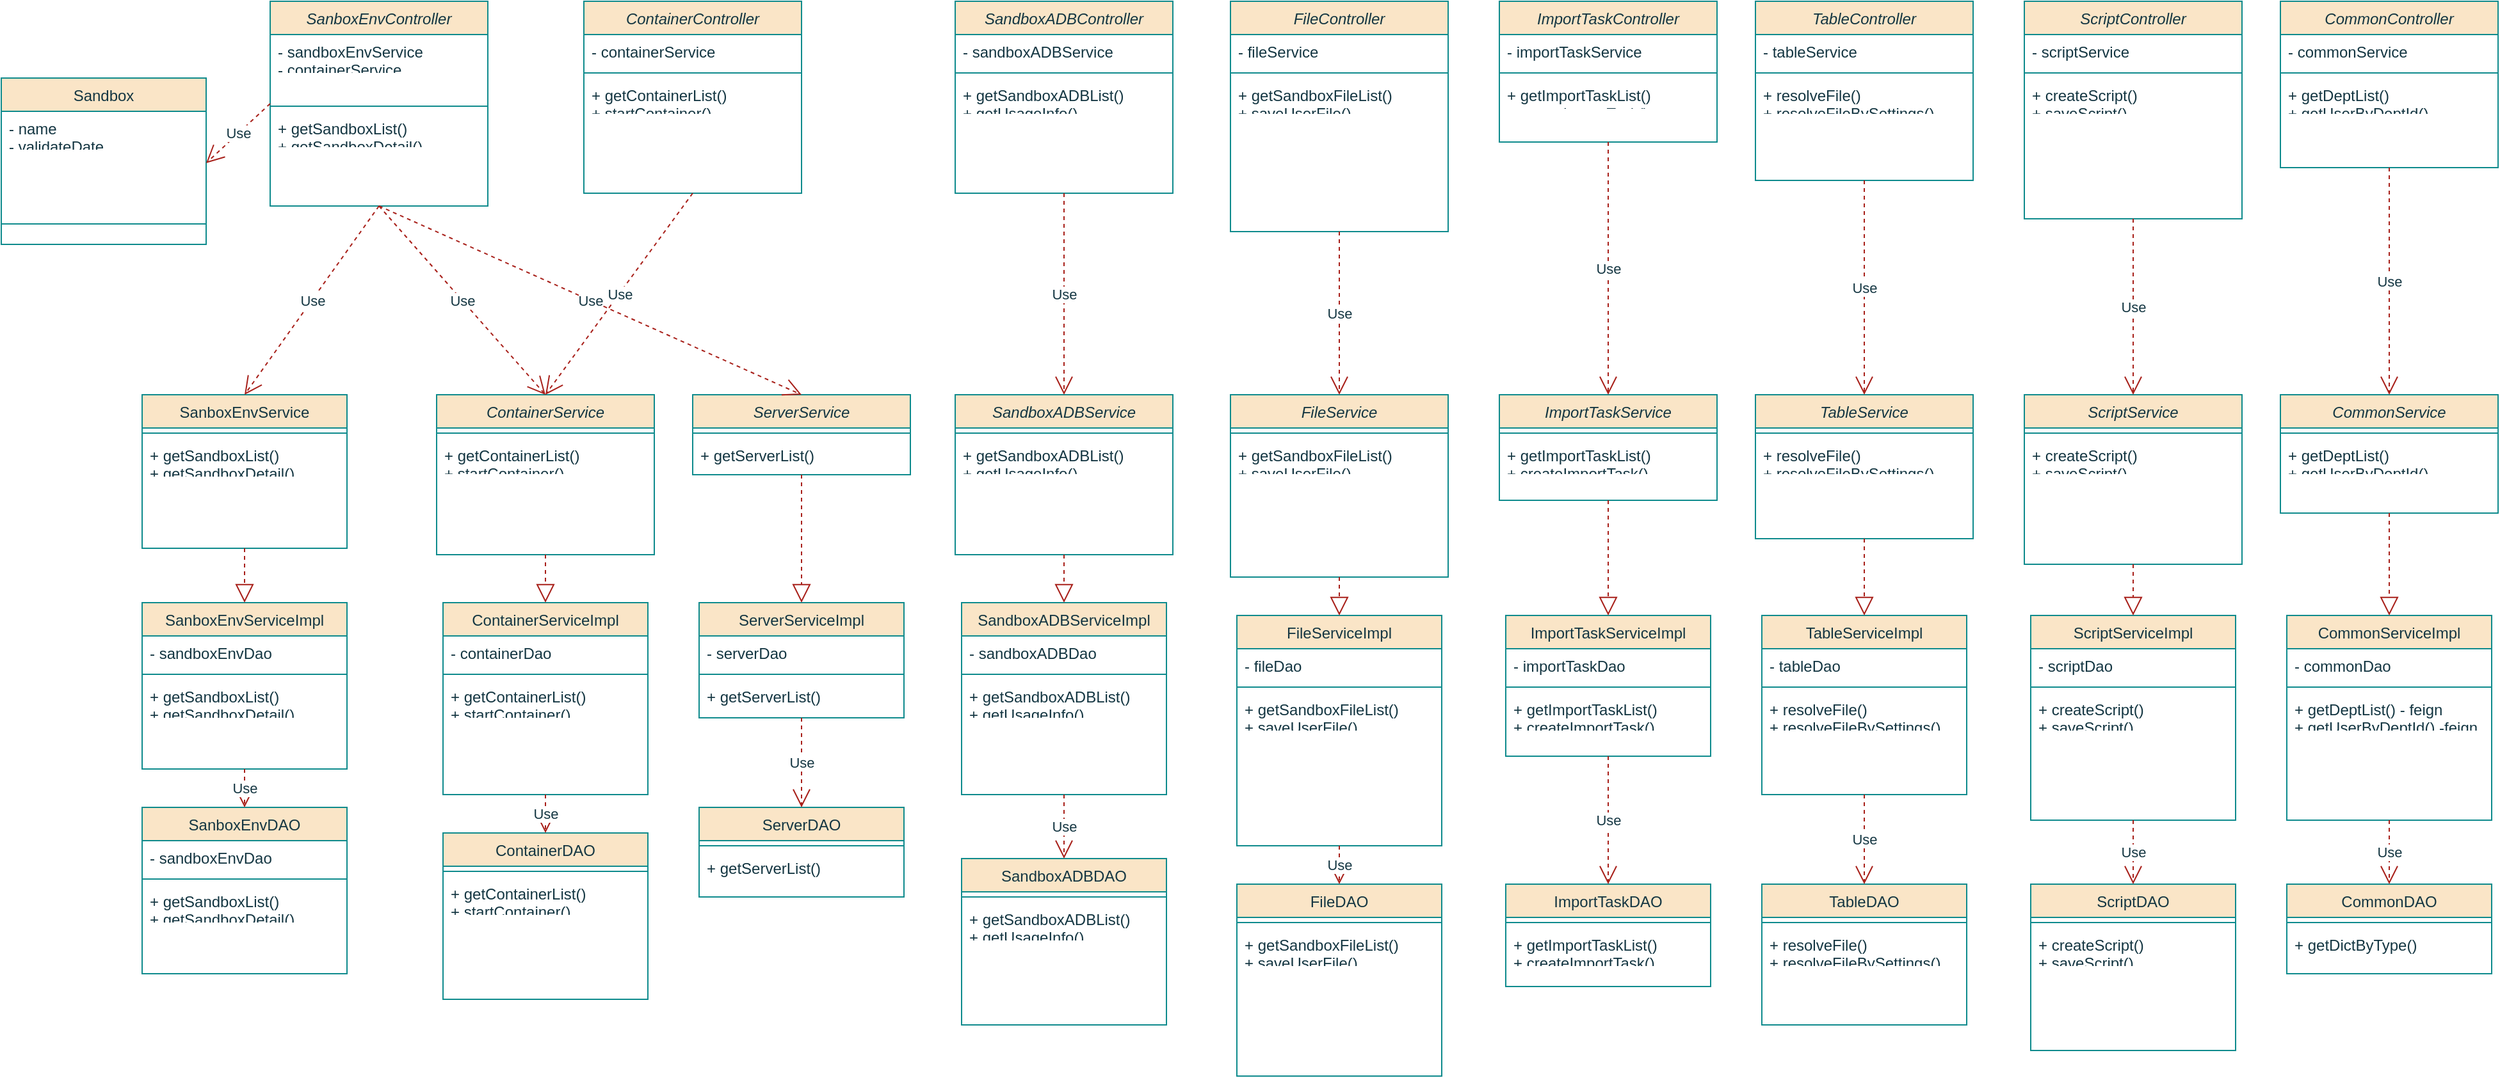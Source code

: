 <mxfile version="23.1.4" type="github">
  <diagram id="C5RBs43oDa-KdzZeNtuy" name="Page-1">
    <mxGraphModel dx="1050" dy="653" grid="1" gridSize="10" guides="1" tooltips="1" connect="1" arrows="1" fold="1" page="1" pageScale="1" pageWidth="827" pageHeight="1169" math="0" shadow="0">
      <root>
        <mxCell id="WIyWlLk6GJQsqaUBKTNV-0" />
        <mxCell id="WIyWlLk6GJQsqaUBKTNV-1" parent="WIyWlLk6GJQsqaUBKTNV-0" />
        <mxCell id="zkfFHV4jXpPFQw0GAbJ--0" value="SanboxEnvController" style="swimlane;fontStyle=2;align=center;verticalAlign=top;childLayout=stackLayout;horizontal=1;startSize=26;horizontalStack=0;resizeParent=1;resizeLast=0;collapsible=1;marginBottom=0;rounded=0;shadow=0;strokeWidth=1;labelBackgroundColor=none;fillColor=#FAE5C7;strokeColor=#0F8B8D;fontColor=#143642;" parent="WIyWlLk6GJQsqaUBKTNV-1" vertex="1">
          <mxGeometry x="220" y="20" width="170" height="160" as="geometry">
            <mxRectangle x="220" y="120" width="160" height="26" as="alternateBounds" />
          </mxGeometry>
        </mxCell>
        <mxCell id="zkfFHV4jXpPFQw0GAbJ--1" value="- sandboxEnvService&#xa;- containerService&#xa;- serverService&#xa;" style="text;align=left;verticalAlign=top;spacingLeft=4;spacingRight=4;overflow=hidden;rotatable=0;points=[[0,0.5],[1,0.5]];portConstraint=eastwest;labelBackgroundColor=none;fontColor=#143642;" parent="zkfFHV4jXpPFQw0GAbJ--0" vertex="1">
          <mxGeometry y="26" width="170" height="26" as="geometry" />
        </mxCell>
        <mxCell id="3oAb_G2qyhy7AiMUi2Dx-17" value="&#xa;&#xa;" style="text;align=left;verticalAlign=top;spacingLeft=4;spacingRight=4;overflow=hidden;rotatable=0;points=[[0,0.5],[1,0.5]];portConstraint=eastwest;labelBackgroundColor=none;fontColor=#143642;" vertex="1" parent="zkfFHV4jXpPFQw0GAbJ--0">
          <mxGeometry y="52" width="170" height="26" as="geometry" />
        </mxCell>
        <mxCell id="zkfFHV4jXpPFQw0GAbJ--4" value="" style="line;html=1;strokeWidth=1;align=left;verticalAlign=middle;spacingTop=-1;spacingLeft=3;spacingRight=3;rotatable=0;labelPosition=right;points=[];portConstraint=eastwest;labelBackgroundColor=none;fillColor=#FAE5C7;strokeColor=#0F8B8D;fontColor=#143642;" parent="zkfFHV4jXpPFQw0GAbJ--0" vertex="1">
          <mxGeometry y="78" width="170" height="8" as="geometry" />
        </mxCell>
        <mxCell id="3oAb_G2qyhy7AiMUi2Dx-15" value="+ getSandboxList()&#xa;+ getSandboxDetail()&#xa;+ createSandboxEnv()&#xa;+ releaseSandboxEnvBatch()" style="text;align=left;verticalAlign=top;spacingLeft=4;spacingRight=4;overflow=hidden;rotatable=0;points=[[0,0.5],[1,0.5]];portConstraint=eastwest;labelBackgroundColor=none;fontColor=#143642;" vertex="1" parent="zkfFHV4jXpPFQw0GAbJ--0">
          <mxGeometry y="86" width="170" height="24" as="geometry" />
        </mxCell>
        <mxCell id="zkfFHV4jXpPFQw0GAbJ--6" value="SanboxEnvService" style="swimlane;fontStyle=0;align=center;verticalAlign=top;childLayout=stackLayout;horizontal=1;startSize=26;horizontalStack=0;resizeParent=1;resizeLast=0;collapsible=1;marginBottom=0;rounded=0;shadow=0;strokeWidth=1;labelBackgroundColor=none;fillColor=#FAE5C7;strokeColor=#0F8B8D;fontColor=#143642;" parent="WIyWlLk6GJQsqaUBKTNV-1" vertex="1">
          <mxGeometry x="120" y="327.5" width="160" height="120" as="geometry">
            <mxRectangle x="130" y="380" width="160" height="26" as="alternateBounds" />
          </mxGeometry>
        </mxCell>
        <mxCell id="zkfFHV4jXpPFQw0GAbJ--9" value="" style="line;html=1;strokeWidth=1;align=left;verticalAlign=middle;spacingTop=-1;spacingLeft=3;spacingRight=3;rotatable=0;labelPosition=right;points=[];portConstraint=eastwest;labelBackgroundColor=none;fillColor=#FAE5C7;strokeColor=#0F8B8D;fontColor=#143642;" parent="zkfFHV4jXpPFQw0GAbJ--6" vertex="1">
          <mxGeometry y="26" width="160" height="8" as="geometry" />
        </mxCell>
        <mxCell id="zkfFHV4jXpPFQw0GAbJ--11" value="+ getSandboxList()&#xa;+ getSandboxDetail()&#xa;+ createSandboxEnv()&#xa;+ releaseSandboxEnvBatch()" style="text;align=left;verticalAlign=top;spacingLeft=4;spacingRight=4;overflow=hidden;rotatable=0;points=[[0,0.5],[1,0.5]];portConstraint=eastwest;labelBackgroundColor=none;fontColor=#143642;" parent="zkfFHV4jXpPFQw0GAbJ--6" vertex="1">
          <mxGeometry y="34" width="160" height="26" as="geometry" />
        </mxCell>
        <mxCell id="zkfFHV4jXpPFQw0GAbJ--13" value="SanboxEnvServiceImpl" style="swimlane;fontStyle=0;align=center;verticalAlign=top;childLayout=stackLayout;horizontal=1;startSize=26;horizontalStack=0;resizeParent=1;resizeLast=0;collapsible=1;marginBottom=0;rounded=0;shadow=0;strokeWidth=1;labelBackgroundColor=none;fillColor=#FAE5C7;strokeColor=#0F8B8D;fontColor=#143642;" parent="WIyWlLk6GJQsqaUBKTNV-1" vertex="1">
          <mxGeometry x="120" y="490" width="160" height="130" as="geometry">
            <mxRectangle x="340" y="380" width="170" height="26" as="alternateBounds" />
          </mxGeometry>
        </mxCell>
        <mxCell id="zkfFHV4jXpPFQw0GAbJ--14" value="- sandboxEnvDao" style="text;align=left;verticalAlign=top;spacingLeft=4;spacingRight=4;overflow=hidden;rotatable=0;points=[[0,0.5],[1,0.5]];portConstraint=eastwest;labelBackgroundColor=none;fontColor=#143642;" parent="zkfFHV4jXpPFQw0GAbJ--13" vertex="1">
          <mxGeometry y="26" width="160" height="26" as="geometry" />
        </mxCell>
        <mxCell id="zkfFHV4jXpPFQw0GAbJ--15" value="" style="line;html=1;strokeWidth=1;align=left;verticalAlign=middle;spacingTop=-1;spacingLeft=3;spacingRight=3;rotatable=0;labelPosition=right;points=[];portConstraint=eastwest;labelBackgroundColor=none;fillColor=#FAE5C7;strokeColor=#0F8B8D;fontColor=#143642;" parent="zkfFHV4jXpPFQw0GAbJ--13" vertex="1">
          <mxGeometry y="52" width="160" height="8" as="geometry" />
        </mxCell>
        <mxCell id="3oAb_G2qyhy7AiMUi2Dx-1" value="+ getSandboxList()&#xa;+ getSandboxDetail()&#xa;+ createSandboxEnv()&#xa;+ releaseSandboxEnvBatch()" style="text;align=left;verticalAlign=top;spacingLeft=4;spacingRight=4;overflow=hidden;rotatable=0;points=[[0,0.5],[1,0.5]];portConstraint=eastwest;labelBackgroundColor=none;fontColor=#143642;" vertex="1" parent="zkfFHV4jXpPFQw0GAbJ--13">
          <mxGeometry y="60" width="160" height="26" as="geometry" />
        </mxCell>
        <mxCell id="zkfFHV4jXpPFQw0GAbJ--17" value="Sandbox" style="swimlane;fontStyle=0;align=center;verticalAlign=top;childLayout=stackLayout;horizontal=1;startSize=26;horizontalStack=0;resizeParent=1;resizeLast=0;collapsible=1;marginBottom=0;rounded=0;shadow=0;strokeWidth=1;labelBackgroundColor=none;fillColor=#FAE5C7;strokeColor=#0F8B8D;fontColor=#143642;" parent="WIyWlLk6GJQsqaUBKTNV-1" vertex="1">
          <mxGeometry x="10" y="80" width="160" height="130" as="geometry">
            <mxRectangle x="508" y="120" width="160" height="26" as="alternateBounds" />
          </mxGeometry>
        </mxCell>
        <mxCell id="zkfFHV4jXpPFQw0GAbJ--18" value="- name&#xa;- validateDate&#xa;- owner&#xa;- network&#xa;- createDate&#xa; " style="text;align=left;verticalAlign=top;spacingLeft=4;spacingRight=4;overflow=hidden;rotatable=0;points=[[0,0.5],[1,0.5]];portConstraint=eastwest;labelBackgroundColor=none;fontColor=#143642;" parent="zkfFHV4jXpPFQw0GAbJ--17" vertex="1">
          <mxGeometry y="26" width="160" height="26" as="geometry" />
        </mxCell>
        <mxCell id="3oAb_G2qyhy7AiMUi2Dx-5" value="&amp;nbsp;&lt;br&gt;" style="text;whiteSpace=wrap;html=1;fontColor=#143642;" vertex="1" parent="zkfFHV4jXpPFQw0GAbJ--17">
          <mxGeometry y="52" width="160" height="58" as="geometry" />
        </mxCell>
        <mxCell id="3oAb_G2qyhy7AiMUi2Dx-4" value="" style="line;strokeWidth=1;fillColor=none;align=left;verticalAlign=middle;spacingTop=-1;spacingLeft=3;spacingRight=3;rotatable=0;labelPosition=right;points=[];portConstraint=eastwest;strokeColor=inherit;fontColor=#143642;" vertex="1" parent="zkfFHV4jXpPFQw0GAbJ--17">
          <mxGeometry y="110" width="160" height="8" as="geometry" />
        </mxCell>
        <mxCell id="3oAb_G2qyhy7AiMUi2Dx-2" value="Use" style="endArrow=open;endSize=12;dashed=1;html=1;rounded=0;strokeColor=#A8201A;fontColor=#143642;fillColor=#FAE5C7;exitX=0.5;exitY=1;exitDx=0;exitDy=0;entryX=0.5;entryY=0;entryDx=0;entryDy=0;" edge="1" parent="WIyWlLk6GJQsqaUBKTNV-1" source="zkfFHV4jXpPFQw0GAbJ--0" target="zkfFHV4jXpPFQw0GAbJ--6">
          <mxGeometry width="160" relative="1" as="geometry">
            <mxPoint x="390" y="390" as="sourcePoint" />
            <mxPoint x="550" y="390" as="targetPoint" />
          </mxGeometry>
        </mxCell>
        <mxCell id="3oAb_G2qyhy7AiMUi2Dx-3" value="" style="endArrow=block;dashed=1;endFill=0;endSize=12;html=1;rounded=0;strokeColor=#A8201A;fontColor=#143642;fillColor=#FAE5C7;exitX=0.5;exitY=1;exitDx=0;exitDy=0;entryX=0.5;entryY=0;entryDx=0;entryDy=0;" edge="1" parent="WIyWlLk6GJQsqaUBKTNV-1" source="zkfFHV4jXpPFQw0GAbJ--6" target="zkfFHV4jXpPFQw0GAbJ--13">
          <mxGeometry width="160" relative="1" as="geometry">
            <mxPoint x="390" y="390" as="sourcePoint" />
            <mxPoint x="290" y="390" as="targetPoint" />
          </mxGeometry>
        </mxCell>
        <mxCell id="3oAb_G2qyhy7AiMUi2Dx-6" value="Use" style="endArrow=open;endSize=12;dashed=1;html=1;rounded=0;strokeColor=#A8201A;fontColor=#143642;fillColor=#FAE5C7;exitX=0;exitY=0.25;exitDx=0;exitDy=0;entryX=1;entryY=0.25;entryDx=0;entryDy=0;exitPerimeter=0;" edge="1" parent="WIyWlLk6GJQsqaUBKTNV-1" source="zkfFHV4jXpPFQw0GAbJ--4" target="3oAb_G2qyhy7AiMUi2Dx-5">
          <mxGeometry width="160" relative="1" as="geometry">
            <mxPoint x="210" y="200" as="sourcePoint" />
            <mxPoint x="550" y="390" as="targetPoint" />
          </mxGeometry>
        </mxCell>
        <mxCell id="3oAb_G2qyhy7AiMUi2Dx-8" value="SanboxEnvDAO" style="swimlane;fontStyle=0;align=center;verticalAlign=top;childLayout=stackLayout;horizontal=1;startSize=26;horizontalStack=0;resizeParent=1;resizeLast=0;collapsible=1;marginBottom=0;rounded=0;shadow=0;strokeWidth=1;labelBackgroundColor=none;fillColor=#FAE5C7;strokeColor=#0F8B8D;fontColor=#143642;" vertex="1" parent="WIyWlLk6GJQsqaUBKTNV-1">
          <mxGeometry x="120" y="650" width="160" height="130" as="geometry">
            <mxRectangle x="340" y="380" width="170" height="26" as="alternateBounds" />
          </mxGeometry>
        </mxCell>
        <mxCell id="3oAb_G2qyhy7AiMUi2Dx-9" value="- sandboxEnvDao" style="text;align=left;verticalAlign=top;spacingLeft=4;spacingRight=4;overflow=hidden;rotatable=0;points=[[0,0.5],[1,0.5]];portConstraint=eastwest;labelBackgroundColor=none;fontColor=#143642;" vertex="1" parent="3oAb_G2qyhy7AiMUi2Dx-8">
          <mxGeometry y="26" width="160" height="26" as="geometry" />
        </mxCell>
        <mxCell id="3oAb_G2qyhy7AiMUi2Dx-10" value="" style="line;html=1;strokeWidth=1;align=left;verticalAlign=middle;spacingTop=-1;spacingLeft=3;spacingRight=3;rotatable=0;labelPosition=right;points=[];portConstraint=eastwest;labelBackgroundColor=none;fillColor=#FAE5C7;strokeColor=#0F8B8D;fontColor=#143642;" vertex="1" parent="3oAb_G2qyhy7AiMUi2Dx-8">
          <mxGeometry y="52" width="160" height="8" as="geometry" />
        </mxCell>
        <mxCell id="3oAb_G2qyhy7AiMUi2Dx-11" value="+ getSandboxList()&#xa;+ getSandboxDetail()&#xa;+ createSandboxEnv()&#xa;+ releaseSandboxEnvBatch()" style="text;align=left;verticalAlign=top;spacingLeft=4;spacingRight=4;overflow=hidden;rotatable=0;points=[[0,0.5],[1,0.5]];portConstraint=eastwest;labelBackgroundColor=none;fontColor=#143642;" vertex="1" parent="3oAb_G2qyhy7AiMUi2Dx-8">
          <mxGeometry y="60" width="160" height="26" as="geometry" />
        </mxCell>
        <mxCell id="3oAb_G2qyhy7AiMUi2Dx-12" value="Use" style="endArrow=open;endSize=12;dashed=1;html=1;rounded=0;strokeColor=#A8201A;fontColor=#143642;fillColor=#FAE5C7;exitX=0.5;exitY=1;exitDx=0;exitDy=0;entryX=0.5;entryY=0;entryDx=0;entryDy=0;" edge="1" parent="WIyWlLk6GJQsqaUBKTNV-1" source="zkfFHV4jXpPFQw0GAbJ--13" target="3oAb_G2qyhy7AiMUi2Dx-8">
          <mxGeometry width="160" relative="1" as="geometry">
            <mxPoint x="390" y="390" as="sourcePoint" />
            <mxPoint x="130" y="790" as="targetPoint" />
          </mxGeometry>
        </mxCell>
        <mxCell id="3oAb_G2qyhy7AiMUi2Dx-18" value="ContainerController" style="swimlane;fontStyle=2;align=center;verticalAlign=top;childLayout=stackLayout;horizontal=1;startSize=26;horizontalStack=0;resizeParent=1;resizeLast=0;collapsible=1;marginBottom=0;rounded=0;shadow=0;strokeWidth=1;labelBackgroundColor=none;fillColor=#FAE5C7;strokeColor=#0F8B8D;fontColor=#143642;" vertex="1" parent="WIyWlLk6GJQsqaUBKTNV-1">
          <mxGeometry x="465" y="20" width="170" height="150" as="geometry">
            <mxRectangle x="220" y="120" width="160" height="26" as="alternateBounds" />
          </mxGeometry>
        </mxCell>
        <mxCell id="3oAb_G2qyhy7AiMUi2Dx-19" value="- containerService" style="text;align=left;verticalAlign=top;spacingLeft=4;spacingRight=4;overflow=hidden;rotatable=0;points=[[0,0.5],[1,0.5]];portConstraint=eastwest;labelBackgroundColor=none;fontColor=#143642;" vertex="1" parent="3oAb_G2qyhy7AiMUi2Dx-18">
          <mxGeometry y="26" width="170" height="26" as="geometry" />
        </mxCell>
        <mxCell id="3oAb_G2qyhy7AiMUi2Dx-21" value="" style="line;html=1;strokeWidth=1;align=left;verticalAlign=middle;spacingTop=-1;spacingLeft=3;spacingRight=3;rotatable=0;labelPosition=right;points=[];portConstraint=eastwest;labelBackgroundColor=none;fillColor=#FAE5C7;strokeColor=#0F8B8D;fontColor=#143642;" vertex="1" parent="3oAb_G2qyhy7AiMUi2Dx-18">
          <mxGeometry y="52" width="170" height="8" as="geometry" />
        </mxCell>
        <mxCell id="3oAb_G2qyhy7AiMUi2Dx-22" value="+ getContainerList()&#xa;+ startContainer()&#xa;+ stopContainer()&#xa;+ backupContainer()&#xa;+ recoverContainer()" style="text;align=left;verticalAlign=top;spacingLeft=4;spacingRight=4;overflow=hidden;rotatable=0;points=[[0,0.5],[1,0.5]];portConstraint=eastwest;labelBackgroundColor=none;fontColor=#143642;" vertex="1" parent="3oAb_G2qyhy7AiMUi2Dx-18">
          <mxGeometry y="60" width="170" height="24" as="geometry" />
        </mxCell>
        <mxCell id="3oAb_G2qyhy7AiMUi2Dx-23" value="ContainerService" style="swimlane;fontStyle=2;align=center;verticalAlign=top;childLayout=stackLayout;horizontal=1;startSize=26;horizontalStack=0;resizeParent=1;resizeLast=0;collapsible=1;marginBottom=0;rounded=0;shadow=0;strokeWidth=1;labelBackgroundColor=none;fillColor=#FAE5C7;strokeColor=#0F8B8D;fontColor=#143642;" vertex="1" parent="WIyWlLk6GJQsqaUBKTNV-1">
          <mxGeometry x="350" y="327.5" width="170" height="125" as="geometry">
            <mxRectangle x="220" y="120" width="160" height="26" as="alternateBounds" />
          </mxGeometry>
        </mxCell>
        <mxCell id="3oAb_G2qyhy7AiMUi2Dx-26" value="" style="line;html=1;strokeWidth=1;align=left;verticalAlign=middle;spacingTop=-1;spacingLeft=3;spacingRight=3;rotatable=0;labelPosition=right;points=[];portConstraint=eastwest;labelBackgroundColor=none;fillColor=#FAE5C7;strokeColor=#0F8B8D;fontColor=#143642;" vertex="1" parent="3oAb_G2qyhy7AiMUi2Dx-23">
          <mxGeometry y="26" width="170" height="8" as="geometry" />
        </mxCell>
        <mxCell id="3oAb_G2qyhy7AiMUi2Dx-27" value="+ getContainerList()&#xa;+ startContainer()&#xa;+ stopContainer()&#xa;+ backupContainer()&#xa;+ recoverContainer()" style="text;align=left;verticalAlign=top;spacingLeft=4;spacingRight=4;overflow=hidden;rotatable=0;points=[[0,0.5],[1,0.5]];portConstraint=eastwest;labelBackgroundColor=none;fontColor=#143642;" vertex="1" parent="3oAb_G2qyhy7AiMUi2Dx-23">
          <mxGeometry y="34" width="170" height="24" as="geometry" />
        </mxCell>
        <mxCell id="3oAb_G2qyhy7AiMUi2Dx-28" value="ContainerServiceImpl" style="swimlane;fontStyle=0;align=center;verticalAlign=top;childLayout=stackLayout;horizontal=1;startSize=26;horizontalStack=0;resizeParent=1;resizeLast=0;collapsible=1;marginBottom=0;rounded=0;shadow=0;strokeWidth=1;labelBackgroundColor=none;fillColor=#FAE5C7;strokeColor=#0F8B8D;fontColor=#143642;" vertex="1" parent="WIyWlLk6GJQsqaUBKTNV-1">
          <mxGeometry x="355" y="490" width="160" height="150" as="geometry">
            <mxRectangle x="340" y="380" width="170" height="26" as="alternateBounds" />
          </mxGeometry>
        </mxCell>
        <mxCell id="3oAb_G2qyhy7AiMUi2Dx-29" value="- containerDao" style="text;align=left;verticalAlign=top;spacingLeft=4;spacingRight=4;overflow=hidden;rotatable=0;points=[[0,0.5],[1,0.5]];portConstraint=eastwest;labelBackgroundColor=none;fontColor=#143642;" vertex="1" parent="3oAb_G2qyhy7AiMUi2Dx-28">
          <mxGeometry y="26" width="160" height="26" as="geometry" />
        </mxCell>
        <mxCell id="3oAb_G2qyhy7AiMUi2Dx-30" value="" style="line;html=1;strokeWidth=1;align=left;verticalAlign=middle;spacingTop=-1;spacingLeft=3;spacingRight=3;rotatable=0;labelPosition=right;points=[];portConstraint=eastwest;labelBackgroundColor=none;fillColor=#FAE5C7;strokeColor=#0F8B8D;fontColor=#143642;" vertex="1" parent="3oAb_G2qyhy7AiMUi2Dx-28">
          <mxGeometry y="52" width="160" height="8" as="geometry" />
        </mxCell>
        <mxCell id="3oAb_G2qyhy7AiMUi2Dx-31" value="+ getContainerList()&#xa;+ startContainer()&#xa;+ stopContainer()&#xa;+ backupContainer()&#xa;+ recoverContainer()" style="text;align=left;verticalAlign=top;spacingLeft=4;spacingRight=4;overflow=hidden;rotatable=0;points=[[0,0.5],[1,0.5]];portConstraint=eastwest;labelBackgroundColor=none;fontColor=#143642;" vertex="1" parent="3oAb_G2qyhy7AiMUi2Dx-28">
          <mxGeometry y="60" width="160" height="26" as="geometry" />
        </mxCell>
        <mxCell id="3oAb_G2qyhy7AiMUi2Dx-32" value="ContainerDAO" style="swimlane;fontStyle=0;align=center;verticalAlign=top;childLayout=stackLayout;horizontal=1;startSize=26;horizontalStack=0;resizeParent=1;resizeLast=0;collapsible=1;marginBottom=0;rounded=0;shadow=0;strokeWidth=1;labelBackgroundColor=none;fillColor=#FAE5C7;strokeColor=#0F8B8D;fontColor=#143642;" vertex="1" parent="WIyWlLk6GJQsqaUBKTNV-1">
          <mxGeometry x="355" y="670" width="160" height="130" as="geometry">
            <mxRectangle x="340" y="380" width="170" height="26" as="alternateBounds" />
          </mxGeometry>
        </mxCell>
        <mxCell id="3oAb_G2qyhy7AiMUi2Dx-34" value="" style="line;html=1;strokeWidth=1;align=left;verticalAlign=middle;spacingTop=-1;spacingLeft=3;spacingRight=3;rotatable=0;labelPosition=right;points=[];portConstraint=eastwest;labelBackgroundColor=none;fillColor=#FAE5C7;strokeColor=#0F8B8D;fontColor=#143642;" vertex="1" parent="3oAb_G2qyhy7AiMUi2Dx-32">
          <mxGeometry y="26" width="160" height="8" as="geometry" />
        </mxCell>
        <mxCell id="3oAb_G2qyhy7AiMUi2Dx-35" value="+ getContainerList()&#xa;+ startContainer()&#xa;+ stopContainer()&#xa;+ backupContainer()&#xa;+ recoverContainer()" style="text;align=left;verticalAlign=top;spacingLeft=4;spacingRight=4;overflow=hidden;rotatable=0;points=[[0,0.5],[1,0.5]];portConstraint=eastwest;labelBackgroundColor=none;fontColor=#143642;" vertex="1" parent="3oAb_G2qyhy7AiMUi2Dx-32">
          <mxGeometry y="34" width="160" height="26" as="geometry" />
        </mxCell>
        <mxCell id="3oAb_G2qyhy7AiMUi2Dx-36" value="Use" style="endArrow=open;endSize=12;dashed=1;html=1;rounded=0;strokeColor=#A8201A;fontColor=#143642;fillColor=#FAE5C7;exitX=0.5;exitY=1;exitDx=0;exitDy=0;entryX=0.5;entryY=0;entryDx=0;entryDy=0;" edge="1" parent="WIyWlLk6GJQsqaUBKTNV-1" source="zkfFHV4jXpPFQw0GAbJ--0" target="3oAb_G2qyhy7AiMUi2Dx-23">
          <mxGeometry width="160" relative="1" as="geometry">
            <mxPoint x="290" y="290" as="sourcePoint" />
            <mxPoint x="550" y="320" as="targetPoint" />
          </mxGeometry>
        </mxCell>
        <mxCell id="3oAb_G2qyhy7AiMUi2Dx-37" value="Use" style="endArrow=open;endSize=12;dashed=1;html=1;rounded=0;strokeColor=#A8201A;fontColor=#143642;fillColor=#FAE5C7;entryX=0.5;entryY=0;entryDx=0;entryDy=0;exitX=0.5;exitY=1;exitDx=0;exitDy=0;" edge="1" parent="WIyWlLk6GJQsqaUBKTNV-1" source="3oAb_G2qyhy7AiMUi2Dx-18" target="3oAb_G2qyhy7AiMUi2Dx-23">
          <mxGeometry width="160" relative="1" as="geometry">
            <mxPoint x="530" y="300" as="sourcePoint" />
            <mxPoint x="590" y="460" as="targetPoint" />
          </mxGeometry>
        </mxCell>
        <mxCell id="3oAb_G2qyhy7AiMUi2Dx-38" value="" style="endArrow=block;dashed=1;endFill=0;endSize=12;html=1;rounded=0;strokeColor=#A8201A;fontColor=#143642;fillColor=#FAE5C7;exitX=0.5;exitY=1;exitDx=0;exitDy=0;entryX=0.5;entryY=0;entryDx=0;entryDy=0;" edge="1" parent="WIyWlLk6GJQsqaUBKTNV-1" source="3oAb_G2qyhy7AiMUi2Dx-23" target="3oAb_G2qyhy7AiMUi2Dx-28">
          <mxGeometry width="160" relative="1" as="geometry">
            <mxPoint x="310" y="460" as="sourcePoint" />
            <mxPoint x="470" y="460" as="targetPoint" />
          </mxGeometry>
        </mxCell>
        <mxCell id="3oAb_G2qyhy7AiMUi2Dx-39" value="Use" style="endArrow=open;endSize=12;dashed=1;html=1;rounded=0;strokeColor=#A8201A;fontColor=#143642;fillColor=#FAE5C7;exitX=0.5;exitY=1;exitDx=0;exitDy=0;entryX=0.5;entryY=0;entryDx=0;entryDy=0;" edge="1" parent="WIyWlLk6GJQsqaUBKTNV-1" source="3oAb_G2qyhy7AiMUi2Dx-28" target="3oAb_G2qyhy7AiMUi2Dx-32">
          <mxGeometry width="160" relative="1" as="geometry">
            <mxPoint x="310" y="460" as="sourcePoint" />
            <mxPoint x="470" y="460" as="targetPoint" />
          </mxGeometry>
        </mxCell>
        <mxCell id="3oAb_G2qyhy7AiMUi2Dx-44" value="ServerService" style="swimlane;fontStyle=2;align=center;verticalAlign=top;childLayout=stackLayout;horizontal=1;startSize=26;horizontalStack=0;resizeParent=1;resizeLast=0;collapsible=1;marginBottom=0;rounded=0;shadow=0;strokeWidth=1;labelBackgroundColor=none;fillColor=#FAE5C7;strokeColor=#0F8B8D;fontColor=#143642;" vertex="1" parent="WIyWlLk6GJQsqaUBKTNV-1">
          <mxGeometry x="550" y="327.5" width="170" height="62.5" as="geometry">
            <mxRectangle x="220" y="120" width="160" height="26" as="alternateBounds" />
          </mxGeometry>
        </mxCell>
        <mxCell id="3oAb_G2qyhy7AiMUi2Dx-45" value="" style="line;html=1;strokeWidth=1;align=left;verticalAlign=middle;spacingTop=-1;spacingLeft=3;spacingRight=3;rotatable=0;labelPosition=right;points=[];portConstraint=eastwest;labelBackgroundColor=none;fillColor=#FAE5C7;strokeColor=#0F8B8D;fontColor=#143642;" vertex="1" parent="3oAb_G2qyhy7AiMUi2Dx-44">
          <mxGeometry y="26" width="170" height="8" as="geometry" />
        </mxCell>
        <mxCell id="3oAb_G2qyhy7AiMUi2Dx-46" value="+ getServerList()&#xa;" style="text;align=left;verticalAlign=top;spacingLeft=4;spacingRight=4;overflow=hidden;rotatable=0;points=[[0,0.5],[1,0.5]];portConstraint=eastwest;labelBackgroundColor=none;fontColor=#143642;" vertex="1" parent="3oAb_G2qyhy7AiMUi2Dx-44">
          <mxGeometry y="34" width="170" height="24" as="geometry" />
        </mxCell>
        <mxCell id="3oAb_G2qyhy7AiMUi2Dx-47" value="ServerServiceImpl" style="swimlane;fontStyle=0;align=center;verticalAlign=top;childLayout=stackLayout;horizontal=1;startSize=26;horizontalStack=0;resizeParent=1;resizeLast=0;collapsible=1;marginBottom=0;rounded=0;shadow=0;strokeWidth=1;labelBackgroundColor=none;fillColor=#FAE5C7;strokeColor=#0F8B8D;fontColor=#143642;" vertex="1" parent="WIyWlLk6GJQsqaUBKTNV-1">
          <mxGeometry x="555" y="490" width="160" height="90" as="geometry">
            <mxRectangle x="340" y="380" width="170" height="26" as="alternateBounds" />
          </mxGeometry>
        </mxCell>
        <mxCell id="3oAb_G2qyhy7AiMUi2Dx-48" value="- serverDao" style="text;align=left;verticalAlign=top;spacingLeft=4;spacingRight=4;overflow=hidden;rotatable=0;points=[[0,0.5],[1,0.5]];portConstraint=eastwest;labelBackgroundColor=none;fontColor=#143642;" vertex="1" parent="3oAb_G2qyhy7AiMUi2Dx-47">
          <mxGeometry y="26" width="160" height="26" as="geometry" />
        </mxCell>
        <mxCell id="3oAb_G2qyhy7AiMUi2Dx-49" value="" style="line;html=1;strokeWidth=1;align=left;verticalAlign=middle;spacingTop=-1;spacingLeft=3;spacingRight=3;rotatable=0;labelPosition=right;points=[];portConstraint=eastwest;labelBackgroundColor=none;fillColor=#FAE5C7;strokeColor=#0F8B8D;fontColor=#143642;" vertex="1" parent="3oAb_G2qyhy7AiMUi2Dx-47">
          <mxGeometry y="52" width="160" height="8" as="geometry" />
        </mxCell>
        <mxCell id="3oAb_G2qyhy7AiMUi2Dx-50" value="+ getServerList()&#xa;" style="text;align=left;verticalAlign=top;spacingLeft=4;spacingRight=4;overflow=hidden;rotatable=0;points=[[0,0.5],[1,0.5]];portConstraint=eastwest;labelBackgroundColor=none;fontColor=#143642;" vertex="1" parent="3oAb_G2qyhy7AiMUi2Dx-47">
          <mxGeometry y="60" width="160" height="26" as="geometry" />
        </mxCell>
        <mxCell id="3oAb_G2qyhy7AiMUi2Dx-51" value="ServerDAO" style="swimlane;fontStyle=0;align=center;verticalAlign=top;childLayout=stackLayout;horizontal=1;startSize=26;horizontalStack=0;resizeParent=1;resizeLast=0;collapsible=1;marginBottom=0;rounded=0;shadow=0;strokeWidth=1;labelBackgroundColor=none;fillColor=#FAE5C7;strokeColor=#0F8B8D;fontColor=#143642;" vertex="1" parent="WIyWlLk6GJQsqaUBKTNV-1">
          <mxGeometry x="555" y="650" width="160" height="70" as="geometry">
            <mxRectangle x="340" y="380" width="170" height="26" as="alternateBounds" />
          </mxGeometry>
        </mxCell>
        <mxCell id="3oAb_G2qyhy7AiMUi2Dx-52" value="" style="line;html=1;strokeWidth=1;align=left;verticalAlign=middle;spacingTop=-1;spacingLeft=3;spacingRight=3;rotatable=0;labelPosition=right;points=[];portConstraint=eastwest;labelBackgroundColor=none;fillColor=#FAE5C7;strokeColor=#0F8B8D;fontColor=#143642;" vertex="1" parent="3oAb_G2qyhy7AiMUi2Dx-51">
          <mxGeometry y="26" width="160" height="8" as="geometry" />
        </mxCell>
        <mxCell id="3oAb_G2qyhy7AiMUi2Dx-53" value="+ getServerList()&#xa;" style="text;align=left;verticalAlign=top;spacingLeft=4;spacingRight=4;overflow=hidden;rotatable=0;points=[[0,0.5],[1,0.5]];portConstraint=eastwest;labelBackgroundColor=none;fontColor=#143642;" vertex="1" parent="3oAb_G2qyhy7AiMUi2Dx-51">
          <mxGeometry y="34" width="160" height="26" as="geometry" />
        </mxCell>
        <mxCell id="3oAb_G2qyhy7AiMUi2Dx-54" value="" style="endArrow=block;dashed=1;endFill=0;endSize=12;html=1;rounded=0;strokeColor=#A8201A;fontColor=#143642;fillColor=#FAE5C7;exitX=0.5;exitY=1;exitDx=0;exitDy=0;entryX=0.5;entryY=0;entryDx=0;entryDy=0;" edge="1" parent="WIyWlLk6GJQsqaUBKTNV-1" source="3oAb_G2qyhy7AiMUi2Dx-44" target="3oAb_G2qyhy7AiMUi2Dx-47">
          <mxGeometry width="160" relative="1" as="geometry">
            <mxPoint x="600" y="410" as="sourcePoint" />
            <mxPoint x="680" y="460" as="targetPoint" />
          </mxGeometry>
        </mxCell>
        <mxCell id="3oAb_G2qyhy7AiMUi2Dx-55" value="Use" style="endArrow=open;endSize=12;dashed=1;html=1;rounded=0;strokeColor=#A8201A;fontColor=#143642;fillColor=#FAE5C7;exitX=0.5;exitY=1;exitDx=0;exitDy=0;" edge="1" parent="WIyWlLk6GJQsqaUBKTNV-1" source="3oAb_G2qyhy7AiMUi2Dx-47" target="3oAb_G2qyhy7AiMUi2Dx-51">
          <mxGeometry width="160" relative="1" as="geometry">
            <mxPoint x="435" y="650" as="sourcePoint" />
            <mxPoint x="435" y="680" as="targetPoint" />
          </mxGeometry>
        </mxCell>
        <mxCell id="3oAb_G2qyhy7AiMUi2Dx-56" value="Use" style="endArrow=open;endSize=12;dashed=1;html=1;rounded=0;strokeColor=#A8201A;fontColor=#143642;fillColor=#FAE5C7;entryX=0.5;entryY=0;entryDx=0;entryDy=0;exitX=0.5;exitY=1;exitDx=0;exitDy=0;" edge="1" parent="WIyWlLk6GJQsqaUBKTNV-1" source="zkfFHV4jXpPFQw0GAbJ--0" target="3oAb_G2qyhy7AiMUi2Dx-44">
          <mxGeometry width="160" relative="1" as="geometry">
            <mxPoint x="350" y="190" as="sourcePoint" />
            <mxPoint x="565" y="338" as="targetPoint" />
          </mxGeometry>
        </mxCell>
        <mxCell id="3oAb_G2qyhy7AiMUi2Dx-57" value="SandboxADBController" style="swimlane;fontStyle=2;align=center;verticalAlign=top;childLayout=stackLayout;horizontal=1;startSize=26;horizontalStack=0;resizeParent=1;resizeLast=0;collapsible=1;marginBottom=0;rounded=0;shadow=0;strokeWidth=1;labelBackgroundColor=none;fillColor=#FAE5C7;strokeColor=#0F8B8D;fontColor=#143642;" vertex="1" parent="WIyWlLk6GJQsqaUBKTNV-1">
          <mxGeometry x="755" y="20" width="170" height="150" as="geometry">
            <mxRectangle x="220" y="120" width="160" height="26" as="alternateBounds" />
          </mxGeometry>
        </mxCell>
        <mxCell id="3oAb_G2qyhy7AiMUi2Dx-58" value="- sandboxADBService" style="text;align=left;verticalAlign=top;spacingLeft=4;spacingRight=4;overflow=hidden;rotatable=0;points=[[0,0.5],[1,0.5]];portConstraint=eastwest;labelBackgroundColor=none;fontColor=#143642;" vertex="1" parent="3oAb_G2qyhy7AiMUi2Dx-57">
          <mxGeometry y="26" width="170" height="26" as="geometry" />
        </mxCell>
        <mxCell id="3oAb_G2qyhy7AiMUi2Dx-59" value="" style="line;html=1;strokeWidth=1;align=left;verticalAlign=middle;spacingTop=-1;spacingLeft=3;spacingRight=3;rotatable=0;labelPosition=right;points=[];portConstraint=eastwest;labelBackgroundColor=none;fillColor=#FAE5C7;strokeColor=#0F8B8D;fontColor=#143642;" vertex="1" parent="3oAb_G2qyhy7AiMUi2Dx-57">
          <mxGeometry y="52" width="170" height="8" as="geometry" />
        </mxCell>
        <mxCell id="3oAb_G2qyhy7AiMUi2Dx-60" value="+ getSandboxADBList()&#xa;+ getUsageInfo()&#xa;+ getTableList()&#xa;+ deleteTableBatch()&#xa;+ deleteDBBatch()" style="text;align=left;verticalAlign=top;spacingLeft=4;spacingRight=4;overflow=hidden;rotatable=0;points=[[0,0.5],[1,0.5]];portConstraint=eastwest;labelBackgroundColor=none;fontColor=#143642;" vertex="1" parent="3oAb_G2qyhy7AiMUi2Dx-57">
          <mxGeometry y="60" width="170" height="24" as="geometry" />
        </mxCell>
        <mxCell id="3oAb_G2qyhy7AiMUi2Dx-61" value="SandboxADBService" style="swimlane;fontStyle=2;align=center;verticalAlign=top;childLayout=stackLayout;horizontal=1;startSize=26;horizontalStack=0;resizeParent=1;resizeLast=0;collapsible=1;marginBottom=0;rounded=0;shadow=0;strokeWidth=1;labelBackgroundColor=none;fillColor=#FAE5C7;strokeColor=#0F8B8D;fontColor=#143642;" vertex="1" parent="WIyWlLk6GJQsqaUBKTNV-1">
          <mxGeometry x="755" y="327.5" width="170" height="125" as="geometry">
            <mxRectangle x="220" y="120" width="160" height="26" as="alternateBounds" />
          </mxGeometry>
        </mxCell>
        <mxCell id="3oAb_G2qyhy7AiMUi2Dx-62" value="" style="line;html=1;strokeWidth=1;align=left;verticalAlign=middle;spacingTop=-1;spacingLeft=3;spacingRight=3;rotatable=0;labelPosition=right;points=[];portConstraint=eastwest;labelBackgroundColor=none;fillColor=#FAE5C7;strokeColor=#0F8B8D;fontColor=#143642;" vertex="1" parent="3oAb_G2qyhy7AiMUi2Dx-61">
          <mxGeometry y="26" width="170" height="8" as="geometry" />
        </mxCell>
        <mxCell id="3oAb_G2qyhy7AiMUi2Dx-63" value="+ getSandboxADBList()&#xa;+ getUsageInfo()&#xa;+ getTableList()&#xa;+ deleteTableBatch()&#xa;+ deleteDBBatch()" style="text;align=left;verticalAlign=top;spacingLeft=4;spacingRight=4;overflow=hidden;rotatable=0;points=[[0,0.5],[1,0.5]];portConstraint=eastwest;labelBackgroundColor=none;fontColor=#143642;" vertex="1" parent="3oAb_G2qyhy7AiMUi2Dx-61">
          <mxGeometry y="34" width="170" height="24" as="geometry" />
        </mxCell>
        <mxCell id="3oAb_G2qyhy7AiMUi2Dx-67" value="SandboxADBDAO" style="swimlane;fontStyle=0;align=center;verticalAlign=top;childLayout=stackLayout;horizontal=1;startSize=26;horizontalStack=0;resizeParent=1;resizeLast=0;collapsible=1;marginBottom=0;rounded=0;shadow=0;strokeWidth=1;labelBackgroundColor=none;fillColor=#FAE5C7;strokeColor=#0F8B8D;fontColor=#143642;" vertex="1" parent="WIyWlLk6GJQsqaUBKTNV-1">
          <mxGeometry x="760" y="690" width="160" height="130" as="geometry">
            <mxRectangle x="340" y="380" width="170" height="26" as="alternateBounds" />
          </mxGeometry>
        </mxCell>
        <mxCell id="3oAb_G2qyhy7AiMUi2Dx-68" value="" style="line;html=1;strokeWidth=1;align=left;verticalAlign=middle;spacingTop=-1;spacingLeft=3;spacingRight=3;rotatable=0;labelPosition=right;points=[];portConstraint=eastwest;labelBackgroundColor=none;fillColor=#FAE5C7;strokeColor=#0F8B8D;fontColor=#143642;" vertex="1" parent="3oAb_G2qyhy7AiMUi2Dx-67">
          <mxGeometry y="26" width="160" height="8" as="geometry" />
        </mxCell>
        <mxCell id="3oAb_G2qyhy7AiMUi2Dx-69" value="+ getSandboxADBList()&#xa;+ getUsageInfo()&#xa;+ getTableList()&#xa;+ deleteTableBatch()&#xa;+ deleteDBBatch()" style="text;align=left;verticalAlign=top;spacingLeft=4;spacingRight=4;overflow=hidden;rotatable=0;points=[[0,0.5],[1,0.5]];portConstraint=eastwest;labelBackgroundColor=none;fontColor=#143642;" vertex="1" parent="3oAb_G2qyhy7AiMUi2Dx-67">
          <mxGeometry y="34" width="160" height="26" as="geometry" />
        </mxCell>
        <mxCell id="3oAb_G2qyhy7AiMUi2Dx-71" value="SandboxADBServiceImpl" style="swimlane;fontStyle=0;align=center;verticalAlign=top;childLayout=stackLayout;horizontal=1;startSize=26;horizontalStack=0;resizeParent=1;resizeLast=0;collapsible=1;marginBottom=0;rounded=0;shadow=0;strokeWidth=1;labelBackgroundColor=none;fillColor=#FAE5C7;strokeColor=#0F8B8D;fontColor=#143642;" vertex="1" parent="WIyWlLk6GJQsqaUBKTNV-1">
          <mxGeometry x="760" y="490" width="160" height="150" as="geometry">
            <mxRectangle x="340" y="380" width="170" height="26" as="alternateBounds" />
          </mxGeometry>
        </mxCell>
        <mxCell id="3oAb_G2qyhy7AiMUi2Dx-72" value="- sandboxADBDao" style="text;align=left;verticalAlign=top;spacingLeft=4;spacingRight=4;overflow=hidden;rotatable=0;points=[[0,0.5],[1,0.5]];portConstraint=eastwest;labelBackgroundColor=none;fontColor=#143642;" vertex="1" parent="3oAb_G2qyhy7AiMUi2Dx-71">
          <mxGeometry y="26" width="160" height="26" as="geometry" />
        </mxCell>
        <mxCell id="3oAb_G2qyhy7AiMUi2Dx-73" value="" style="line;html=1;strokeWidth=1;align=left;verticalAlign=middle;spacingTop=-1;spacingLeft=3;spacingRight=3;rotatable=0;labelPosition=right;points=[];portConstraint=eastwest;labelBackgroundColor=none;fillColor=#FAE5C7;strokeColor=#0F8B8D;fontColor=#143642;" vertex="1" parent="3oAb_G2qyhy7AiMUi2Dx-71">
          <mxGeometry y="52" width="160" height="8" as="geometry" />
        </mxCell>
        <mxCell id="3oAb_G2qyhy7AiMUi2Dx-74" value="+ getSandboxADBList()&#xa;+ getUsageInfo()&#xa;+ getTableList()&#xa;+ deleteTableBatch()&#xa;+ deleteDBBatch()" style="text;align=left;verticalAlign=top;spacingLeft=4;spacingRight=4;overflow=hidden;rotatable=0;points=[[0,0.5],[1,0.5]];portConstraint=eastwest;labelBackgroundColor=none;fontColor=#143642;" vertex="1" parent="3oAb_G2qyhy7AiMUi2Dx-71">
          <mxGeometry y="60" width="160" height="26" as="geometry" />
        </mxCell>
        <mxCell id="3oAb_G2qyhy7AiMUi2Dx-75" value="Use" style="endArrow=open;endSize=12;dashed=1;html=1;rounded=0;strokeColor=#A8201A;fontColor=#143642;fillColor=#FAE5C7;entryX=0.5;entryY=0;entryDx=0;entryDy=0;exitX=0.5;exitY=1;exitDx=0;exitDy=0;" edge="1" parent="WIyWlLk6GJQsqaUBKTNV-1" source="3oAb_G2qyhy7AiMUi2Dx-57" target="3oAb_G2qyhy7AiMUi2Dx-61">
          <mxGeometry width="160" relative="1" as="geometry">
            <mxPoint x="560" y="180" as="sourcePoint" />
            <mxPoint x="445" y="338" as="targetPoint" />
          </mxGeometry>
        </mxCell>
        <mxCell id="3oAb_G2qyhy7AiMUi2Dx-76" value="" style="endArrow=block;dashed=1;endFill=0;endSize=12;html=1;rounded=0;strokeColor=#A8201A;fontColor=#143642;fillColor=#FAE5C7;exitX=0.5;exitY=1;exitDx=0;exitDy=0;entryX=0.5;entryY=0;entryDx=0;entryDy=0;" edge="1" parent="WIyWlLk6GJQsqaUBKTNV-1" source="3oAb_G2qyhy7AiMUi2Dx-61" target="3oAb_G2qyhy7AiMUi2Dx-71">
          <mxGeometry width="160" relative="1" as="geometry">
            <mxPoint x="645" y="400" as="sourcePoint" />
            <mxPoint x="645" y="500" as="targetPoint" />
          </mxGeometry>
        </mxCell>
        <mxCell id="3oAb_G2qyhy7AiMUi2Dx-77" value="Use" style="endArrow=open;endSize=12;dashed=1;html=1;rounded=0;strokeColor=#A8201A;fontColor=#143642;fillColor=#FAE5C7;exitX=0.5;exitY=1;exitDx=0;exitDy=0;entryX=0.5;entryY=0;entryDx=0;entryDy=0;" edge="1" parent="WIyWlLk6GJQsqaUBKTNV-1" source="3oAb_G2qyhy7AiMUi2Dx-71" target="3oAb_G2qyhy7AiMUi2Dx-67">
          <mxGeometry width="160" relative="1" as="geometry">
            <mxPoint x="645" y="590" as="sourcePoint" />
            <mxPoint x="645" y="660" as="targetPoint" />
          </mxGeometry>
        </mxCell>
        <mxCell id="3oAb_G2qyhy7AiMUi2Dx-78" value="FileController" style="swimlane;fontStyle=2;align=center;verticalAlign=top;childLayout=stackLayout;horizontal=1;startSize=26;horizontalStack=0;resizeParent=1;resizeLast=0;collapsible=1;marginBottom=0;rounded=0;shadow=0;strokeWidth=1;labelBackgroundColor=none;fillColor=#FAE5C7;strokeColor=#0F8B8D;fontColor=#143642;" vertex="1" parent="WIyWlLk6GJQsqaUBKTNV-1">
          <mxGeometry x="970" y="20" width="170" height="180" as="geometry">
            <mxRectangle x="220" y="120" width="160" height="26" as="alternateBounds" />
          </mxGeometry>
        </mxCell>
        <mxCell id="3oAb_G2qyhy7AiMUi2Dx-79" value="- fileService" style="text;align=left;verticalAlign=top;spacingLeft=4;spacingRight=4;overflow=hidden;rotatable=0;points=[[0,0.5],[1,0.5]];portConstraint=eastwest;labelBackgroundColor=none;fontColor=#143642;" vertex="1" parent="3oAb_G2qyhy7AiMUi2Dx-78">
          <mxGeometry y="26" width="170" height="26" as="geometry" />
        </mxCell>
        <mxCell id="3oAb_G2qyhy7AiMUi2Dx-80" value="" style="line;html=1;strokeWidth=1;align=left;verticalAlign=middle;spacingTop=-1;spacingLeft=3;spacingRight=3;rotatable=0;labelPosition=right;points=[];portConstraint=eastwest;labelBackgroundColor=none;fillColor=#FAE5C7;strokeColor=#0F8B8D;fontColor=#143642;" vertex="1" parent="3oAb_G2qyhy7AiMUi2Dx-78">
          <mxGeometry y="52" width="170" height="8" as="geometry" />
        </mxCell>
        <mxCell id="3oAb_G2qyhy7AiMUi2Dx-81" value="+ getSandboxFileList()&#xa;+ saveUserFile()&#xa;+ exportSandboxFiles()&#xa;+ deleteSandboxFiles()&#xa;+ getUserFileList()&#xa;+ exportUserFiles()&#xa;+ deleteUserFiles()" style="text;align=left;verticalAlign=top;spacingLeft=4;spacingRight=4;overflow=hidden;rotatable=0;points=[[0,0.5],[1,0.5]];portConstraint=eastwest;labelBackgroundColor=none;fontColor=#143642;" vertex="1" parent="3oAb_G2qyhy7AiMUi2Dx-78">
          <mxGeometry y="60" width="170" height="24" as="geometry" />
        </mxCell>
        <mxCell id="3oAb_G2qyhy7AiMUi2Dx-86" value="FileService" style="swimlane;fontStyle=2;align=center;verticalAlign=top;childLayout=stackLayout;horizontal=1;startSize=26;horizontalStack=0;resizeParent=1;resizeLast=0;collapsible=1;marginBottom=0;rounded=0;shadow=0;strokeWidth=1;labelBackgroundColor=none;fillColor=#FAE5C7;strokeColor=#0F8B8D;fontColor=#143642;" vertex="1" parent="WIyWlLk6GJQsqaUBKTNV-1">
          <mxGeometry x="970" y="327.5" width="170" height="142.5" as="geometry">
            <mxRectangle x="220" y="120" width="160" height="26" as="alternateBounds" />
          </mxGeometry>
        </mxCell>
        <mxCell id="3oAb_G2qyhy7AiMUi2Dx-87" value="" style="line;html=1;strokeWidth=1;align=left;verticalAlign=middle;spacingTop=-1;spacingLeft=3;spacingRight=3;rotatable=0;labelPosition=right;points=[];portConstraint=eastwest;labelBackgroundColor=none;fillColor=#FAE5C7;strokeColor=#0F8B8D;fontColor=#143642;" vertex="1" parent="3oAb_G2qyhy7AiMUi2Dx-86">
          <mxGeometry y="26" width="170" height="8" as="geometry" />
        </mxCell>
        <mxCell id="3oAb_G2qyhy7AiMUi2Dx-88" value="+ getSandboxFileList()&#xa;+ saveUserFile()&#xa;+ exportSandboxFiles()&#xa;+ deleteSandboxFiles()&#xa;+ getUserFileList()&#xa;+ exportUserFiles()&#xa;+ deleteUserFiles()" style="text;align=left;verticalAlign=top;spacingLeft=4;spacingRight=4;overflow=hidden;rotatable=0;points=[[0,0.5],[1,0.5]];portConstraint=eastwest;labelBackgroundColor=none;fontColor=#143642;" vertex="1" parent="3oAb_G2qyhy7AiMUi2Dx-86">
          <mxGeometry y="34" width="170" height="24" as="geometry" />
        </mxCell>
        <mxCell id="3oAb_G2qyhy7AiMUi2Dx-89" value="FileServiceImpl" style="swimlane;fontStyle=0;align=center;verticalAlign=top;childLayout=stackLayout;horizontal=1;startSize=26;horizontalStack=0;resizeParent=1;resizeLast=0;collapsible=1;marginBottom=0;rounded=0;shadow=0;strokeWidth=1;labelBackgroundColor=none;fillColor=#FAE5C7;strokeColor=#0F8B8D;fontColor=#143642;" vertex="1" parent="WIyWlLk6GJQsqaUBKTNV-1">
          <mxGeometry x="975" y="500" width="160" height="180" as="geometry">
            <mxRectangle x="340" y="380" width="170" height="26" as="alternateBounds" />
          </mxGeometry>
        </mxCell>
        <mxCell id="3oAb_G2qyhy7AiMUi2Dx-90" value="- fileDao" style="text;align=left;verticalAlign=top;spacingLeft=4;spacingRight=4;overflow=hidden;rotatable=0;points=[[0,0.5],[1,0.5]];portConstraint=eastwest;labelBackgroundColor=none;fontColor=#143642;" vertex="1" parent="3oAb_G2qyhy7AiMUi2Dx-89">
          <mxGeometry y="26" width="160" height="26" as="geometry" />
        </mxCell>
        <mxCell id="3oAb_G2qyhy7AiMUi2Dx-91" value="" style="line;html=1;strokeWidth=1;align=left;verticalAlign=middle;spacingTop=-1;spacingLeft=3;spacingRight=3;rotatable=0;labelPosition=right;points=[];portConstraint=eastwest;labelBackgroundColor=none;fillColor=#FAE5C7;strokeColor=#0F8B8D;fontColor=#143642;" vertex="1" parent="3oAb_G2qyhy7AiMUi2Dx-89">
          <mxGeometry y="52" width="160" height="8" as="geometry" />
        </mxCell>
        <mxCell id="3oAb_G2qyhy7AiMUi2Dx-92" value="+ getSandboxFileList()&#xa;+ saveUserFile()&#xa;+ exportSandboxFiles()&#xa;+ deleteSandboxFiles()&#xa;+ getUserFileList()&#xa;+ exportUserFiles()&#xa;+ deleteUserFiles()" style="text;align=left;verticalAlign=top;spacingLeft=4;spacingRight=4;overflow=hidden;rotatable=0;points=[[0,0.5],[1,0.5]];portConstraint=eastwest;labelBackgroundColor=none;fontColor=#143642;" vertex="1" parent="3oAb_G2qyhy7AiMUi2Dx-89">
          <mxGeometry y="60" width="160" height="26" as="geometry" />
        </mxCell>
        <mxCell id="3oAb_G2qyhy7AiMUi2Dx-93" value="FileDAO" style="swimlane;fontStyle=0;align=center;verticalAlign=top;childLayout=stackLayout;horizontal=1;startSize=26;horizontalStack=0;resizeParent=1;resizeLast=0;collapsible=1;marginBottom=0;rounded=0;shadow=0;strokeWidth=1;labelBackgroundColor=none;fillColor=#FAE5C7;strokeColor=#0F8B8D;fontColor=#143642;" vertex="1" parent="WIyWlLk6GJQsqaUBKTNV-1">
          <mxGeometry x="975" y="710" width="160" height="150" as="geometry">
            <mxRectangle x="340" y="380" width="170" height="26" as="alternateBounds" />
          </mxGeometry>
        </mxCell>
        <mxCell id="3oAb_G2qyhy7AiMUi2Dx-94" value="" style="line;html=1;strokeWidth=1;align=left;verticalAlign=middle;spacingTop=-1;spacingLeft=3;spacingRight=3;rotatable=0;labelPosition=right;points=[];portConstraint=eastwest;labelBackgroundColor=none;fillColor=#FAE5C7;strokeColor=#0F8B8D;fontColor=#143642;" vertex="1" parent="3oAb_G2qyhy7AiMUi2Dx-93">
          <mxGeometry y="26" width="160" height="8" as="geometry" />
        </mxCell>
        <mxCell id="3oAb_G2qyhy7AiMUi2Dx-95" value="+ getSandboxFileList()&#xa;+ saveUserFile()&#xa;+ exportSandboxFiles()&#xa;+ deleteSandboxFiles()&#xa;+ getUserFileList()&#xa;+ exportUserFiles()&#xa;+ deleteUserFiles()" style="text;align=left;verticalAlign=top;spacingLeft=4;spacingRight=4;overflow=hidden;rotatable=0;points=[[0,0.5],[1,0.5]];portConstraint=eastwest;labelBackgroundColor=none;fontColor=#143642;" vertex="1" parent="3oAb_G2qyhy7AiMUi2Dx-93">
          <mxGeometry y="34" width="160" height="26" as="geometry" />
        </mxCell>
        <mxCell id="3oAb_G2qyhy7AiMUi2Dx-96" value="Use" style="endArrow=open;endSize=12;dashed=1;html=1;rounded=0;strokeColor=#A8201A;fontColor=#143642;fillColor=#FAE5C7;entryX=0.5;entryY=0;entryDx=0;entryDy=0;exitX=0.5;exitY=1;exitDx=0;exitDy=0;" edge="1" parent="WIyWlLk6GJQsqaUBKTNV-1" source="3oAb_G2qyhy7AiMUi2Dx-78" target="3oAb_G2qyhy7AiMUi2Dx-86">
          <mxGeometry width="160" relative="1" as="geometry">
            <mxPoint x="850" y="180" as="sourcePoint" />
            <mxPoint x="850" y="338" as="targetPoint" />
          </mxGeometry>
        </mxCell>
        <mxCell id="3oAb_G2qyhy7AiMUi2Dx-97" value="" style="endArrow=block;dashed=1;endFill=0;endSize=12;html=1;rounded=0;strokeColor=#A8201A;fontColor=#143642;fillColor=#FAE5C7;exitX=0.5;exitY=1;exitDx=0;exitDy=0;entryX=0.5;entryY=0;entryDx=0;entryDy=0;" edge="1" parent="WIyWlLk6GJQsqaUBKTNV-1" source="3oAb_G2qyhy7AiMUi2Dx-86" target="3oAb_G2qyhy7AiMUi2Dx-89">
          <mxGeometry width="160" relative="1" as="geometry">
            <mxPoint x="850" y="463" as="sourcePoint" />
            <mxPoint x="850" y="500" as="targetPoint" />
          </mxGeometry>
        </mxCell>
        <mxCell id="3oAb_G2qyhy7AiMUi2Dx-98" value="Use" style="endArrow=open;endSize=12;dashed=1;html=1;rounded=0;strokeColor=#A8201A;fontColor=#143642;fillColor=#FAE5C7;exitX=0.5;exitY=1;exitDx=0;exitDy=0;entryX=0.5;entryY=0;entryDx=0;entryDy=0;" edge="1" parent="WIyWlLk6GJQsqaUBKTNV-1" source="3oAb_G2qyhy7AiMUi2Dx-89" target="3oAb_G2qyhy7AiMUi2Dx-93">
          <mxGeometry width="160" relative="1" as="geometry">
            <mxPoint x="850" y="650" as="sourcePoint" />
            <mxPoint x="850" y="700" as="targetPoint" />
          </mxGeometry>
        </mxCell>
        <mxCell id="3oAb_G2qyhy7AiMUi2Dx-99" value="ImportTaskController" style="swimlane;fontStyle=2;align=center;verticalAlign=top;childLayout=stackLayout;horizontal=1;startSize=26;horizontalStack=0;resizeParent=1;resizeLast=0;collapsible=1;marginBottom=0;rounded=0;shadow=0;strokeWidth=1;labelBackgroundColor=none;fillColor=#FAE5C7;strokeColor=#0F8B8D;fontColor=#143642;" vertex="1" parent="WIyWlLk6GJQsqaUBKTNV-1">
          <mxGeometry x="1180" y="20" width="170" height="110" as="geometry">
            <mxRectangle x="220" y="120" width="160" height="26" as="alternateBounds" />
          </mxGeometry>
        </mxCell>
        <mxCell id="3oAb_G2qyhy7AiMUi2Dx-100" value="- importTaskService" style="text;align=left;verticalAlign=top;spacingLeft=4;spacingRight=4;overflow=hidden;rotatable=0;points=[[0,0.5],[1,0.5]];portConstraint=eastwest;labelBackgroundColor=none;fontColor=#143642;" vertex="1" parent="3oAb_G2qyhy7AiMUi2Dx-99">
          <mxGeometry y="26" width="170" height="26" as="geometry" />
        </mxCell>
        <mxCell id="3oAb_G2qyhy7AiMUi2Dx-101" value="" style="line;html=1;strokeWidth=1;align=left;verticalAlign=middle;spacingTop=-1;spacingLeft=3;spacingRight=3;rotatable=0;labelPosition=right;points=[];portConstraint=eastwest;labelBackgroundColor=none;fillColor=#FAE5C7;strokeColor=#0F8B8D;fontColor=#143642;" vertex="1" parent="3oAb_G2qyhy7AiMUi2Dx-99">
          <mxGeometry y="52" width="170" height="8" as="geometry" />
        </mxCell>
        <mxCell id="3oAb_G2qyhy7AiMUi2Dx-102" value="+ getImportTaskList()&#xa;+ createImportTask()&#xa;" style="text;align=left;verticalAlign=top;spacingLeft=4;spacingRight=4;overflow=hidden;rotatable=0;points=[[0,0.5],[1,0.5]];portConstraint=eastwest;labelBackgroundColor=none;fontColor=#143642;" vertex="1" parent="3oAb_G2qyhy7AiMUi2Dx-99">
          <mxGeometry y="60" width="170" height="20" as="geometry" />
        </mxCell>
        <mxCell id="3oAb_G2qyhy7AiMUi2Dx-103" value="ImportTaskService" style="swimlane;fontStyle=2;align=center;verticalAlign=top;childLayout=stackLayout;horizontal=1;startSize=26;horizontalStack=0;resizeParent=1;resizeLast=0;collapsible=1;marginBottom=0;rounded=0;shadow=0;strokeWidth=1;labelBackgroundColor=none;fillColor=#FAE5C7;strokeColor=#0F8B8D;fontColor=#143642;" vertex="1" parent="WIyWlLk6GJQsqaUBKTNV-1">
          <mxGeometry x="1180" y="327.5" width="170" height="82.5" as="geometry">
            <mxRectangle x="220" y="120" width="160" height="26" as="alternateBounds" />
          </mxGeometry>
        </mxCell>
        <mxCell id="3oAb_G2qyhy7AiMUi2Dx-104" value="" style="line;html=1;strokeWidth=1;align=left;verticalAlign=middle;spacingTop=-1;spacingLeft=3;spacingRight=3;rotatable=0;labelPosition=right;points=[];portConstraint=eastwest;labelBackgroundColor=none;fillColor=#FAE5C7;strokeColor=#0F8B8D;fontColor=#143642;" vertex="1" parent="3oAb_G2qyhy7AiMUi2Dx-103">
          <mxGeometry y="26" width="170" height="8" as="geometry" />
        </mxCell>
        <mxCell id="3oAb_G2qyhy7AiMUi2Dx-105" value="+ getImportTaskList()&#xa;+ createImportTask()&#xa;" style="text;align=left;verticalAlign=top;spacingLeft=4;spacingRight=4;overflow=hidden;rotatable=0;points=[[0,0.5],[1,0.5]];portConstraint=eastwest;labelBackgroundColor=none;fontColor=#143642;" vertex="1" parent="3oAb_G2qyhy7AiMUi2Dx-103">
          <mxGeometry y="34" width="170" height="24" as="geometry" />
        </mxCell>
        <mxCell id="3oAb_G2qyhy7AiMUi2Dx-106" value="ImportTaskServiceImpl" style="swimlane;fontStyle=0;align=center;verticalAlign=top;childLayout=stackLayout;horizontal=1;startSize=26;horizontalStack=0;resizeParent=1;resizeLast=0;collapsible=1;marginBottom=0;rounded=0;shadow=0;strokeWidth=1;labelBackgroundColor=none;fillColor=#FAE5C7;strokeColor=#0F8B8D;fontColor=#143642;" vertex="1" parent="WIyWlLk6GJQsqaUBKTNV-1">
          <mxGeometry x="1185" y="500" width="160" height="110" as="geometry">
            <mxRectangle x="340" y="380" width="170" height="26" as="alternateBounds" />
          </mxGeometry>
        </mxCell>
        <mxCell id="3oAb_G2qyhy7AiMUi2Dx-107" value="- importTaskDao" style="text;align=left;verticalAlign=top;spacingLeft=4;spacingRight=4;overflow=hidden;rotatable=0;points=[[0,0.5],[1,0.5]];portConstraint=eastwest;labelBackgroundColor=none;fontColor=#143642;" vertex="1" parent="3oAb_G2qyhy7AiMUi2Dx-106">
          <mxGeometry y="26" width="160" height="26" as="geometry" />
        </mxCell>
        <mxCell id="3oAb_G2qyhy7AiMUi2Dx-108" value="" style="line;html=1;strokeWidth=1;align=left;verticalAlign=middle;spacingTop=-1;spacingLeft=3;spacingRight=3;rotatable=0;labelPosition=right;points=[];portConstraint=eastwest;labelBackgroundColor=none;fillColor=#FAE5C7;strokeColor=#0F8B8D;fontColor=#143642;" vertex="1" parent="3oAb_G2qyhy7AiMUi2Dx-106">
          <mxGeometry y="52" width="160" height="8" as="geometry" />
        </mxCell>
        <mxCell id="3oAb_G2qyhy7AiMUi2Dx-109" value="+ getImportTaskList()&#xa;+ createImportTask()&#xa;" style="text;align=left;verticalAlign=top;spacingLeft=4;spacingRight=4;overflow=hidden;rotatable=0;points=[[0,0.5],[1,0.5]];portConstraint=eastwest;labelBackgroundColor=none;fontColor=#143642;" vertex="1" parent="3oAb_G2qyhy7AiMUi2Dx-106">
          <mxGeometry y="60" width="160" height="26" as="geometry" />
        </mxCell>
        <mxCell id="3oAb_G2qyhy7AiMUi2Dx-110" value="ImportTaskDAO" style="swimlane;fontStyle=0;align=center;verticalAlign=top;childLayout=stackLayout;horizontal=1;startSize=26;horizontalStack=0;resizeParent=1;resizeLast=0;collapsible=1;marginBottom=0;rounded=0;shadow=0;strokeWidth=1;labelBackgroundColor=none;fillColor=#FAE5C7;strokeColor=#0F8B8D;fontColor=#143642;" vertex="1" parent="WIyWlLk6GJQsqaUBKTNV-1">
          <mxGeometry x="1185" y="710" width="160" height="80" as="geometry">
            <mxRectangle x="340" y="380" width="170" height="26" as="alternateBounds" />
          </mxGeometry>
        </mxCell>
        <mxCell id="3oAb_G2qyhy7AiMUi2Dx-111" value="" style="line;html=1;strokeWidth=1;align=left;verticalAlign=middle;spacingTop=-1;spacingLeft=3;spacingRight=3;rotatable=0;labelPosition=right;points=[];portConstraint=eastwest;labelBackgroundColor=none;fillColor=#FAE5C7;strokeColor=#0F8B8D;fontColor=#143642;" vertex="1" parent="3oAb_G2qyhy7AiMUi2Dx-110">
          <mxGeometry y="26" width="160" height="8" as="geometry" />
        </mxCell>
        <mxCell id="3oAb_G2qyhy7AiMUi2Dx-112" value="+ getImportTaskList()&#xa;+ createImportTask()&#xa;" style="text;align=left;verticalAlign=top;spacingLeft=4;spacingRight=4;overflow=hidden;rotatable=0;points=[[0,0.5],[1,0.5]];portConstraint=eastwest;labelBackgroundColor=none;fontColor=#143642;" vertex="1" parent="3oAb_G2qyhy7AiMUi2Dx-110">
          <mxGeometry y="34" width="160" height="26" as="geometry" />
        </mxCell>
        <mxCell id="3oAb_G2qyhy7AiMUi2Dx-113" value="Use" style="endArrow=open;endSize=12;dashed=1;html=1;rounded=0;strokeColor=#A8201A;fontColor=#143642;fillColor=#FAE5C7;entryX=0.5;entryY=0;entryDx=0;entryDy=0;exitX=0.5;exitY=1;exitDx=0;exitDy=0;" edge="1" parent="WIyWlLk6GJQsqaUBKTNV-1" source="3oAb_G2qyhy7AiMUi2Dx-99" target="3oAb_G2qyhy7AiMUi2Dx-103">
          <mxGeometry width="160" relative="1" as="geometry">
            <mxPoint x="1060" y="180" as="sourcePoint" />
            <mxPoint x="1060" y="338" as="targetPoint" />
          </mxGeometry>
        </mxCell>
        <mxCell id="3oAb_G2qyhy7AiMUi2Dx-114" value="" style="endArrow=block;dashed=1;endFill=0;endSize=12;html=1;rounded=0;strokeColor=#A8201A;fontColor=#143642;fillColor=#FAE5C7;exitX=0.5;exitY=1;exitDx=0;exitDy=0;entryX=0.5;entryY=0;entryDx=0;entryDy=0;" edge="1" parent="WIyWlLk6GJQsqaUBKTNV-1" source="3oAb_G2qyhy7AiMUi2Dx-103" target="3oAb_G2qyhy7AiMUi2Dx-106">
          <mxGeometry width="160" relative="1" as="geometry">
            <mxPoint x="1060" y="463" as="sourcePoint" />
            <mxPoint x="1060" y="500" as="targetPoint" />
          </mxGeometry>
        </mxCell>
        <mxCell id="3oAb_G2qyhy7AiMUi2Dx-115" value="Use" style="endArrow=open;endSize=12;dashed=1;html=1;rounded=0;strokeColor=#A8201A;fontColor=#143642;fillColor=#FAE5C7;exitX=0.5;exitY=1;exitDx=0;exitDy=0;entryX=0.5;entryY=0;entryDx=0;entryDy=0;" edge="1" parent="WIyWlLk6GJQsqaUBKTNV-1" source="3oAb_G2qyhy7AiMUi2Dx-106" target="3oAb_G2qyhy7AiMUi2Dx-110">
          <mxGeometry width="160" relative="1" as="geometry">
            <mxPoint x="1060" y="650" as="sourcePoint" />
            <mxPoint x="1060" y="700" as="targetPoint" />
          </mxGeometry>
        </mxCell>
        <mxCell id="3oAb_G2qyhy7AiMUi2Dx-116" value="TableController" style="swimlane;fontStyle=2;align=center;verticalAlign=top;childLayout=stackLayout;horizontal=1;startSize=26;horizontalStack=0;resizeParent=1;resizeLast=0;collapsible=1;marginBottom=0;rounded=0;shadow=0;strokeWidth=1;labelBackgroundColor=none;fillColor=#FAE5C7;strokeColor=#0F8B8D;fontColor=#143642;" vertex="1" parent="WIyWlLk6GJQsqaUBKTNV-1">
          <mxGeometry x="1380" y="20" width="170" height="140" as="geometry">
            <mxRectangle x="220" y="120" width="160" height="26" as="alternateBounds" />
          </mxGeometry>
        </mxCell>
        <mxCell id="3oAb_G2qyhy7AiMUi2Dx-117" value="- tableService" style="text;align=left;verticalAlign=top;spacingLeft=4;spacingRight=4;overflow=hidden;rotatable=0;points=[[0,0.5],[1,0.5]];portConstraint=eastwest;labelBackgroundColor=none;fontColor=#143642;" vertex="1" parent="3oAb_G2qyhy7AiMUi2Dx-116">
          <mxGeometry y="26" width="170" height="26" as="geometry" />
        </mxCell>
        <mxCell id="3oAb_G2qyhy7AiMUi2Dx-118" value="" style="line;html=1;strokeWidth=1;align=left;verticalAlign=middle;spacingTop=-1;spacingLeft=3;spacingRight=3;rotatable=0;labelPosition=right;points=[];portConstraint=eastwest;labelBackgroundColor=none;fillColor=#FAE5C7;strokeColor=#0F8B8D;fontColor=#143642;" vertex="1" parent="3oAb_G2qyhy7AiMUi2Dx-116">
          <mxGeometry y="52" width="170" height="8" as="geometry" />
        </mxCell>
        <mxCell id="3oAb_G2qyhy7AiMUi2Dx-119" value="+ resolveFile()&#xa;+ resolveFileBySettings()&#xa;+ getTableList()&#xa;+ getTableDetail()" style="text;align=left;verticalAlign=top;spacingLeft=4;spacingRight=4;overflow=hidden;rotatable=0;points=[[0,0.5],[1,0.5]];portConstraint=eastwest;labelBackgroundColor=none;fontColor=#143642;" vertex="1" parent="3oAb_G2qyhy7AiMUi2Dx-116">
          <mxGeometry y="60" width="170" height="24" as="geometry" />
        </mxCell>
        <mxCell id="3oAb_G2qyhy7AiMUi2Dx-120" value="TableService" style="swimlane;fontStyle=2;align=center;verticalAlign=top;childLayout=stackLayout;horizontal=1;startSize=26;horizontalStack=0;resizeParent=1;resizeLast=0;collapsible=1;marginBottom=0;rounded=0;shadow=0;strokeWidth=1;labelBackgroundColor=none;fillColor=#FAE5C7;strokeColor=#0F8B8D;fontColor=#143642;" vertex="1" parent="WIyWlLk6GJQsqaUBKTNV-1">
          <mxGeometry x="1380" y="327.5" width="170" height="112.5" as="geometry">
            <mxRectangle x="220" y="120" width="160" height="26" as="alternateBounds" />
          </mxGeometry>
        </mxCell>
        <mxCell id="3oAb_G2qyhy7AiMUi2Dx-121" value="" style="line;html=1;strokeWidth=1;align=left;verticalAlign=middle;spacingTop=-1;spacingLeft=3;spacingRight=3;rotatable=0;labelPosition=right;points=[];portConstraint=eastwest;labelBackgroundColor=none;fillColor=#FAE5C7;strokeColor=#0F8B8D;fontColor=#143642;" vertex="1" parent="3oAb_G2qyhy7AiMUi2Dx-120">
          <mxGeometry y="26" width="170" height="8" as="geometry" />
        </mxCell>
        <mxCell id="3oAb_G2qyhy7AiMUi2Dx-122" value="+ resolveFile()&#xa;+ resolveFileBySettings()&#xa;+ getTableList()&#xa;+ getTableDetail()" style="text;align=left;verticalAlign=top;spacingLeft=4;spacingRight=4;overflow=hidden;rotatable=0;points=[[0,0.5],[1,0.5]];portConstraint=eastwest;labelBackgroundColor=none;fontColor=#143642;" vertex="1" parent="3oAb_G2qyhy7AiMUi2Dx-120">
          <mxGeometry y="34" width="170" height="24" as="geometry" />
        </mxCell>
        <mxCell id="3oAb_G2qyhy7AiMUi2Dx-123" value="TableServiceImpl" style="swimlane;fontStyle=0;align=center;verticalAlign=top;childLayout=stackLayout;horizontal=1;startSize=26;horizontalStack=0;resizeParent=1;resizeLast=0;collapsible=1;marginBottom=0;rounded=0;shadow=0;strokeWidth=1;labelBackgroundColor=none;fillColor=#FAE5C7;strokeColor=#0F8B8D;fontColor=#143642;" vertex="1" parent="WIyWlLk6GJQsqaUBKTNV-1">
          <mxGeometry x="1385" y="500" width="160" height="140" as="geometry">
            <mxRectangle x="340" y="380" width="170" height="26" as="alternateBounds" />
          </mxGeometry>
        </mxCell>
        <mxCell id="3oAb_G2qyhy7AiMUi2Dx-124" value="- tableDao" style="text;align=left;verticalAlign=top;spacingLeft=4;spacingRight=4;overflow=hidden;rotatable=0;points=[[0,0.5],[1,0.5]];portConstraint=eastwest;labelBackgroundColor=none;fontColor=#143642;" vertex="1" parent="3oAb_G2qyhy7AiMUi2Dx-123">
          <mxGeometry y="26" width="160" height="26" as="geometry" />
        </mxCell>
        <mxCell id="3oAb_G2qyhy7AiMUi2Dx-125" value="" style="line;html=1;strokeWidth=1;align=left;verticalAlign=middle;spacingTop=-1;spacingLeft=3;spacingRight=3;rotatable=0;labelPosition=right;points=[];portConstraint=eastwest;labelBackgroundColor=none;fillColor=#FAE5C7;strokeColor=#0F8B8D;fontColor=#143642;" vertex="1" parent="3oAb_G2qyhy7AiMUi2Dx-123">
          <mxGeometry y="52" width="160" height="8" as="geometry" />
        </mxCell>
        <mxCell id="3oAb_G2qyhy7AiMUi2Dx-126" value="+ resolveFile()&#xa;+ resolveFileBySettings()&#xa;+ getTableList()&#xa;+ getTableDetail()" style="text;align=left;verticalAlign=top;spacingLeft=4;spacingRight=4;overflow=hidden;rotatable=0;points=[[0,0.5],[1,0.5]];portConstraint=eastwest;labelBackgroundColor=none;fontColor=#143642;" vertex="1" parent="3oAb_G2qyhy7AiMUi2Dx-123">
          <mxGeometry y="60" width="160" height="26" as="geometry" />
        </mxCell>
        <mxCell id="3oAb_G2qyhy7AiMUi2Dx-127" value="TableDAO" style="swimlane;fontStyle=0;align=center;verticalAlign=top;childLayout=stackLayout;horizontal=1;startSize=26;horizontalStack=0;resizeParent=1;resizeLast=0;collapsible=1;marginBottom=0;rounded=0;shadow=0;strokeWidth=1;labelBackgroundColor=none;fillColor=#FAE5C7;strokeColor=#0F8B8D;fontColor=#143642;" vertex="1" parent="WIyWlLk6GJQsqaUBKTNV-1">
          <mxGeometry x="1385" y="710" width="160" height="110" as="geometry">
            <mxRectangle x="340" y="380" width="170" height="26" as="alternateBounds" />
          </mxGeometry>
        </mxCell>
        <mxCell id="3oAb_G2qyhy7AiMUi2Dx-128" value="" style="line;html=1;strokeWidth=1;align=left;verticalAlign=middle;spacingTop=-1;spacingLeft=3;spacingRight=3;rotatable=0;labelPosition=right;points=[];portConstraint=eastwest;labelBackgroundColor=none;fillColor=#FAE5C7;strokeColor=#0F8B8D;fontColor=#143642;" vertex="1" parent="3oAb_G2qyhy7AiMUi2Dx-127">
          <mxGeometry y="26" width="160" height="8" as="geometry" />
        </mxCell>
        <mxCell id="3oAb_G2qyhy7AiMUi2Dx-129" value="+ resolveFile()&#xa;+ resolveFileBySettings()&#xa;+ getTableList()&#xa;+ getTableDetail()" style="text;align=left;verticalAlign=top;spacingLeft=4;spacingRight=4;overflow=hidden;rotatable=0;points=[[0,0.5],[1,0.5]];portConstraint=eastwest;labelBackgroundColor=none;fontColor=#143642;" vertex="1" parent="3oAb_G2qyhy7AiMUi2Dx-127">
          <mxGeometry y="34" width="160" height="26" as="geometry" />
        </mxCell>
        <mxCell id="3oAb_G2qyhy7AiMUi2Dx-130" value="Use" style="endArrow=open;endSize=12;dashed=1;html=1;rounded=0;strokeColor=#A8201A;fontColor=#143642;fillColor=#FAE5C7;entryX=0.5;entryY=0;entryDx=0;entryDy=0;exitX=0.5;exitY=1;exitDx=0;exitDy=0;" edge="1" parent="WIyWlLk6GJQsqaUBKTNV-1" source="3oAb_G2qyhy7AiMUi2Dx-116" target="3oAb_G2qyhy7AiMUi2Dx-120">
          <mxGeometry width="160" relative="1" as="geometry">
            <mxPoint x="1260" y="180" as="sourcePoint" />
            <mxPoint x="1260" y="338" as="targetPoint" />
          </mxGeometry>
        </mxCell>
        <mxCell id="3oAb_G2qyhy7AiMUi2Dx-131" value="" style="endArrow=block;dashed=1;endFill=0;endSize=12;html=1;rounded=0;strokeColor=#A8201A;fontColor=#143642;fillColor=#FAE5C7;exitX=0.5;exitY=1;exitDx=0;exitDy=0;entryX=0.5;entryY=0;entryDx=0;entryDy=0;" edge="1" parent="WIyWlLk6GJQsqaUBKTNV-1" source="3oAb_G2qyhy7AiMUi2Dx-120" target="3oAb_G2qyhy7AiMUi2Dx-123">
          <mxGeometry width="160" relative="1" as="geometry">
            <mxPoint x="1260" y="463" as="sourcePoint" />
            <mxPoint x="1260" y="500" as="targetPoint" />
          </mxGeometry>
        </mxCell>
        <mxCell id="3oAb_G2qyhy7AiMUi2Dx-132" value="Use" style="endArrow=open;endSize=12;dashed=1;html=1;rounded=0;strokeColor=#A8201A;fontColor=#143642;fillColor=#FAE5C7;exitX=0.5;exitY=1;exitDx=0;exitDy=0;entryX=0.5;entryY=0;entryDx=0;entryDy=0;" edge="1" parent="WIyWlLk6GJQsqaUBKTNV-1" source="3oAb_G2qyhy7AiMUi2Dx-123" target="3oAb_G2qyhy7AiMUi2Dx-127">
          <mxGeometry width="160" relative="1" as="geometry">
            <mxPoint x="1260" y="650" as="sourcePoint" />
            <mxPoint x="1260" y="700" as="targetPoint" />
          </mxGeometry>
        </mxCell>
        <mxCell id="3oAb_G2qyhy7AiMUi2Dx-134" value="ScriptController" style="swimlane;fontStyle=2;align=center;verticalAlign=top;childLayout=stackLayout;horizontal=1;startSize=26;horizontalStack=0;resizeParent=1;resizeLast=0;collapsible=1;marginBottom=0;rounded=0;shadow=0;strokeWidth=1;labelBackgroundColor=none;fillColor=#FAE5C7;strokeColor=#0F8B8D;fontColor=#143642;" vertex="1" parent="WIyWlLk6GJQsqaUBKTNV-1">
          <mxGeometry x="1590" y="20" width="170" height="170" as="geometry">
            <mxRectangle x="220" y="120" width="160" height="26" as="alternateBounds" />
          </mxGeometry>
        </mxCell>
        <mxCell id="3oAb_G2qyhy7AiMUi2Dx-135" value="- scriptService" style="text;align=left;verticalAlign=top;spacingLeft=4;spacingRight=4;overflow=hidden;rotatable=0;points=[[0,0.5],[1,0.5]];portConstraint=eastwest;labelBackgroundColor=none;fontColor=#143642;" vertex="1" parent="3oAb_G2qyhy7AiMUi2Dx-134">
          <mxGeometry y="26" width="170" height="26" as="geometry" />
        </mxCell>
        <mxCell id="3oAb_G2qyhy7AiMUi2Dx-136" value="" style="line;html=1;strokeWidth=1;align=left;verticalAlign=middle;spacingTop=-1;spacingLeft=3;spacingRight=3;rotatable=0;labelPosition=right;points=[];portConstraint=eastwest;labelBackgroundColor=none;fillColor=#FAE5C7;strokeColor=#0F8B8D;fontColor=#143642;" vertex="1" parent="3oAb_G2qyhy7AiMUi2Dx-134">
          <mxGeometry y="52" width="170" height="8" as="geometry" />
        </mxCell>
        <mxCell id="3oAb_G2qyhy7AiMUi2Dx-137" value="+ createScript()&#xa;+ saveScript()&#xa;+ runScript()&#xa;+ stopScript()&#xa;+ deleteScript()&#xa;+ exportResult()" style="text;align=left;verticalAlign=top;spacingLeft=4;spacingRight=4;overflow=hidden;rotatable=0;points=[[0,0.5],[1,0.5]];portConstraint=eastwest;labelBackgroundColor=none;fontColor=#143642;" vertex="1" parent="3oAb_G2qyhy7AiMUi2Dx-134">
          <mxGeometry y="60" width="170" height="24" as="geometry" />
        </mxCell>
        <mxCell id="3oAb_G2qyhy7AiMUi2Dx-138" value="ScriptService" style="swimlane;fontStyle=2;align=center;verticalAlign=top;childLayout=stackLayout;horizontal=1;startSize=26;horizontalStack=0;resizeParent=1;resizeLast=0;collapsible=1;marginBottom=0;rounded=0;shadow=0;strokeWidth=1;labelBackgroundColor=none;fillColor=#FAE5C7;strokeColor=#0F8B8D;fontColor=#143642;" vertex="1" parent="WIyWlLk6GJQsqaUBKTNV-1">
          <mxGeometry x="1590" y="327.5" width="170" height="132.5" as="geometry">
            <mxRectangle x="220" y="120" width="160" height="26" as="alternateBounds" />
          </mxGeometry>
        </mxCell>
        <mxCell id="3oAb_G2qyhy7AiMUi2Dx-139" value="" style="line;html=1;strokeWidth=1;align=left;verticalAlign=middle;spacingTop=-1;spacingLeft=3;spacingRight=3;rotatable=0;labelPosition=right;points=[];portConstraint=eastwest;labelBackgroundColor=none;fillColor=#FAE5C7;strokeColor=#0F8B8D;fontColor=#143642;" vertex="1" parent="3oAb_G2qyhy7AiMUi2Dx-138">
          <mxGeometry y="26" width="170" height="8" as="geometry" />
        </mxCell>
        <mxCell id="3oAb_G2qyhy7AiMUi2Dx-140" value="+ createScript()&#xa;+ saveScript()&#xa;+ runScript()&#xa;+ stopScript()&#xa;+ deleteScript()&#xa;+ exportResult()" style="text;align=left;verticalAlign=top;spacingLeft=4;spacingRight=4;overflow=hidden;rotatable=0;points=[[0,0.5],[1,0.5]];portConstraint=eastwest;labelBackgroundColor=none;fontColor=#143642;" vertex="1" parent="3oAb_G2qyhy7AiMUi2Dx-138">
          <mxGeometry y="34" width="170" height="24" as="geometry" />
        </mxCell>
        <mxCell id="3oAb_G2qyhy7AiMUi2Dx-141" value="ScriptServiceImpl" style="swimlane;fontStyle=0;align=center;verticalAlign=top;childLayout=stackLayout;horizontal=1;startSize=26;horizontalStack=0;resizeParent=1;resizeLast=0;collapsible=1;marginBottom=0;rounded=0;shadow=0;strokeWidth=1;labelBackgroundColor=none;fillColor=#FAE5C7;strokeColor=#0F8B8D;fontColor=#143642;" vertex="1" parent="WIyWlLk6GJQsqaUBKTNV-1">
          <mxGeometry x="1595" y="500" width="160" height="160" as="geometry">
            <mxRectangle x="340" y="380" width="170" height="26" as="alternateBounds" />
          </mxGeometry>
        </mxCell>
        <mxCell id="3oAb_G2qyhy7AiMUi2Dx-142" value="- scriptDao" style="text;align=left;verticalAlign=top;spacingLeft=4;spacingRight=4;overflow=hidden;rotatable=0;points=[[0,0.5],[1,0.5]];portConstraint=eastwest;labelBackgroundColor=none;fontColor=#143642;" vertex="1" parent="3oAb_G2qyhy7AiMUi2Dx-141">
          <mxGeometry y="26" width="160" height="26" as="geometry" />
        </mxCell>
        <mxCell id="3oAb_G2qyhy7AiMUi2Dx-143" value="" style="line;html=1;strokeWidth=1;align=left;verticalAlign=middle;spacingTop=-1;spacingLeft=3;spacingRight=3;rotatable=0;labelPosition=right;points=[];portConstraint=eastwest;labelBackgroundColor=none;fillColor=#FAE5C7;strokeColor=#0F8B8D;fontColor=#143642;" vertex="1" parent="3oAb_G2qyhy7AiMUi2Dx-141">
          <mxGeometry y="52" width="160" height="8" as="geometry" />
        </mxCell>
        <mxCell id="3oAb_G2qyhy7AiMUi2Dx-144" value="+ createScript()&#xa;+ saveScript()&#xa;+ runScript()&#xa;+ stopScript()&#xa;+ deleteScript()&#xa;+ exportResult()" style="text;align=left;verticalAlign=top;spacingLeft=4;spacingRight=4;overflow=hidden;rotatable=0;points=[[0,0.5],[1,0.5]];portConstraint=eastwest;labelBackgroundColor=none;fontColor=#143642;" vertex="1" parent="3oAb_G2qyhy7AiMUi2Dx-141">
          <mxGeometry y="60" width="160" height="26" as="geometry" />
        </mxCell>
        <mxCell id="3oAb_G2qyhy7AiMUi2Dx-145" value="ScriptDAO" style="swimlane;fontStyle=0;align=center;verticalAlign=top;childLayout=stackLayout;horizontal=1;startSize=26;horizontalStack=0;resizeParent=1;resizeLast=0;collapsible=1;marginBottom=0;rounded=0;shadow=0;strokeWidth=1;labelBackgroundColor=none;fillColor=#FAE5C7;strokeColor=#0F8B8D;fontColor=#143642;" vertex="1" parent="WIyWlLk6GJQsqaUBKTNV-1">
          <mxGeometry x="1595" y="710" width="160" height="130" as="geometry">
            <mxRectangle x="340" y="380" width="170" height="26" as="alternateBounds" />
          </mxGeometry>
        </mxCell>
        <mxCell id="3oAb_G2qyhy7AiMUi2Dx-146" value="" style="line;html=1;strokeWidth=1;align=left;verticalAlign=middle;spacingTop=-1;spacingLeft=3;spacingRight=3;rotatable=0;labelPosition=right;points=[];portConstraint=eastwest;labelBackgroundColor=none;fillColor=#FAE5C7;strokeColor=#0F8B8D;fontColor=#143642;" vertex="1" parent="3oAb_G2qyhy7AiMUi2Dx-145">
          <mxGeometry y="26" width="160" height="8" as="geometry" />
        </mxCell>
        <mxCell id="3oAb_G2qyhy7AiMUi2Dx-147" value="+ createScript()&#xa;+ saveScript()&#xa;+ runScript()&#xa;+ stopScript()&#xa;+ deleteScript()&#xa;+ exportResult()" style="text;align=left;verticalAlign=top;spacingLeft=4;spacingRight=4;overflow=hidden;rotatable=0;points=[[0,0.5],[1,0.5]];portConstraint=eastwest;labelBackgroundColor=none;fontColor=#143642;" vertex="1" parent="3oAb_G2qyhy7AiMUi2Dx-145">
          <mxGeometry y="34" width="160" height="26" as="geometry" />
        </mxCell>
        <mxCell id="3oAb_G2qyhy7AiMUi2Dx-148" value="Use" style="endArrow=open;endSize=12;dashed=1;html=1;rounded=0;strokeColor=#A8201A;fontColor=#143642;fillColor=#FAE5C7;entryX=0.5;entryY=0;entryDx=0;entryDy=0;exitX=0.5;exitY=1;exitDx=0;exitDy=0;" edge="1" parent="WIyWlLk6GJQsqaUBKTNV-1" source="3oAb_G2qyhy7AiMUi2Dx-134" target="3oAb_G2qyhy7AiMUi2Dx-138">
          <mxGeometry width="160" relative="1" as="geometry">
            <mxPoint x="1470" y="180" as="sourcePoint" />
            <mxPoint x="1470" y="338" as="targetPoint" />
          </mxGeometry>
        </mxCell>
        <mxCell id="3oAb_G2qyhy7AiMUi2Dx-149" value="" style="endArrow=block;dashed=1;endFill=0;endSize=12;html=1;rounded=0;strokeColor=#A8201A;fontColor=#143642;fillColor=#FAE5C7;exitX=0.5;exitY=1;exitDx=0;exitDy=0;entryX=0.5;entryY=0;entryDx=0;entryDy=0;" edge="1" parent="WIyWlLk6GJQsqaUBKTNV-1" source="3oAb_G2qyhy7AiMUi2Dx-138" target="3oAb_G2qyhy7AiMUi2Dx-141">
          <mxGeometry width="160" relative="1" as="geometry">
            <mxPoint x="1470" y="463" as="sourcePoint" />
            <mxPoint x="1470" y="500" as="targetPoint" />
          </mxGeometry>
        </mxCell>
        <mxCell id="3oAb_G2qyhy7AiMUi2Dx-150" value="Use" style="endArrow=open;endSize=12;dashed=1;html=1;rounded=0;strokeColor=#A8201A;fontColor=#143642;fillColor=#FAE5C7;exitX=0.5;exitY=1;exitDx=0;exitDy=0;entryX=0.5;entryY=0;entryDx=0;entryDy=0;" edge="1" parent="WIyWlLk6GJQsqaUBKTNV-1" source="3oAb_G2qyhy7AiMUi2Dx-141" target="3oAb_G2qyhy7AiMUi2Dx-145">
          <mxGeometry width="160" relative="1" as="geometry">
            <mxPoint x="1470" y="650" as="sourcePoint" />
            <mxPoint x="1470" y="700" as="targetPoint" />
          </mxGeometry>
        </mxCell>
        <mxCell id="3oAb_G2qyhy7AiMUi2Dx-151" value="CommonController" style="swimlane;fontStyle=2;align=center;verticalAlign=top;childLayout=stackLayout;horizontal=1;startSize=26;horizontalStack=0;resizeParent=1;resizeLast=0;collapsible=1;marginBottom=0;rounded=0;shadow=0;strokeWidth=1;labelBackgroundColor=none;fillColor=#FAE5C7;strokeColor=#0F8B8D;fontColor=#143642;" vertex="1" parent="WIyWlLk6GJQsqaUBKTNV-1">
          <mxGeometry x="1790" y="20" width="170" height="130" as="geometry">
            <mxRectangle x="220" y="120" width="160" height="26" as="alternateBounds" />
          </mxGeometry>
        </mxCell>
        <mxCell id="3oAb_G2qyhy7AiMUi2Dx-152" value="- commonService" style="text;align=left;verticalAlign=top;spacingLeft=4;spacingRight=4;overflow=hidden;rotatable=0;points=[[0,0.5],[1,0.5]];portConstraint=eastwest;labelBackgroundColor=none;fontColor=#143642;" vertex="1" parent="3oAb_G2qyhy7AiMUi2Dx-151">
          <mxGeometry y="26" width="170" height="26" as="geometry" />
        </mxCell>
        <mxCell id="3oAb_G2qyhy7AiMUi2Dx-153" value="" style="line;html=1;strokeWidth=1;align=left;verticalAlign=middle;spacingTop=-1;spacingLeft=3;spacingRight=3;rotatable=0;labelPosition=right;points=[];portConstraint=eastwest;labelBackgroundColor=none;fillColor=#FAE5C7;strokeColor=#0F8B8D;fontColor=#143642;" vertex="1" parent="3oAb_G2qyhy7AiMUi2Dx-151">
          <mxGeometry y="52" width="170" height="8" as="geometry" />
        </mxCell>
        <mxCell id="3oAb_G2qyhy7AiMUi2Dx-154" value="+ getDeptList()&#xa;+ getUserByDeptId()&#xa;+ getDictByType()&#xa;" style="text;align=left;verticalAlign=top;spacingLeft=4;spacingRight=4;overflow=hidden;rotatable=0;points=[[0,0.5],[1,0.5]];portConstraint=eastwest;labelBackgroundColor=none;fontColor=#143642;" vertex="1" parent="3oAb_G2qyhy7AiMUi2Dx-151">
          <mxGeometry y="60" width="170" height="24" as="geometry" />
        </mxCell>
        <mxCell id="3oAb_G2qyhy7AiMUi2Dx-155" value="CommonService" style="swimlane;fontStyle=2;align=center;verticalAlign=top;childLayout=stackLayout;horizontal=1;startSize=26;horizontalStack=0;resizeParent=1;resizeLast=0;collapsible=1;marginBottom=0;rounded=0;shadow=0;strokeWidth=1;labelBackgroundColor=none;fillColor=#FAE5C7;strokeColor=#0F8B8D;fontColor=#143642;" vertex="1" parent="WIyWlLk6GJQsqaUBKTNV-1">
          <mxGeometry x="1790" y="327.5" width="170" height="92.5" as="geometry">
            <mxRectangle x="220" y="120" width="160" height="26" as="alternateBounds" />
          </mxGeometry>
        </mxCell>
        <mxCell id="3oAb_G2qyhy7AiMUi2Dx-156" value="" style="line;html=1;strokeWidth=1;align=left;verticalAlign=middle;spacingTop=-1;spacingLeft=3;spacingRight=3;rotatable=0;labelPosition=right;points=[];portConstraint=eastwest;labelBackgroundColor=none;fillColor=#FAE5C7;strokeColor=#0F8B8D;fontColor=#143642;" vertex="1" parent="3oAb_G2qyhy7AiMUi2Dx-155">
          <mxGeometry y="26" width="170" height="8" as="geometry" />
        </mxCell>
        <mxCell id="3oAb_G2qyhy7AiMUi2Dx-157" value="+ getDeptList()&#xa;+ getUserByDeptId()&#xa;+ getDictByType()&#xa;" style="text;align=left;verticalAlign=top;spacingLeft=4;spacingRight=4;overflow=hidden;rotatable=0;points=[[0,0.5],[1,0.5]];portConstraint=eastwest;labelBackgroundColor=none;fontColor=#143642;" vertex="1" parent="3oAb_G2qyhy7AiMUi2Dx-155">
          <mxGeometry y="34" width="170" height="24" as="geometry" />
        </mxCell>
        <mxCell id="3oAb_G2qyhy7AiMUi2Dx-158" value="CommonServiceImpl" style="swimlane;fontStyle=0;align=center;verticalAlign=top;childLayout=stackLayout;horizontal=1;startSize=26;horizontalStack=0;resizeParent=1;resizeLast=0;collapsible=1;marginBottom=0;rounded=0;shadow=0;strokeWidth=1;labelBackgroundColor=none;fillColor=#FAE5C7;strokeColor=#0F8B8D;fontColor=#143642;" vertex="1" parent="WIyWlLk6GJQsqaUBKTNV-1">
          <mxGeometry x="1795" y="500" width="160" height="160" as="geometry">
            <mxRectangle x="340" y="380" width="170" height="26" as="alternateBounds" />
          </mxGeometry>
        </mxCell>
        <mxCell id="3oAb_G2qyhy7AiMUi2Dx-159" value="- commonDao" style="text;align=left;verticalAlign=top;spacingLeft=4;spacingRight=4;overflow=hidden;rotatable=0;points=[[0,0.5],[1,0.5]];portConstraint=eastwest;labelBackgroundColor=none;fontColor=#143642;" vertex="1" parent="3oAb_G2qyhy7AiMUi2Dx-158">
          <mxGeometry y="26" width="160" height="26" as="geometry" />
        </mxCell>
        <mxCell id="3oAb_G2qyhy7AiMUi2Dx-160" value="" style="line;html=1;strokeWidth=1;align=left;verticalAlign=middle;spacingTop=-1;spacingLeft=3;spacingRight=3;rotatable=0;labelPosition=right;points=[];portConstraint=eastwest;labelBackgroundColor=none;fillColor=#FAE5C7;strokeColor=#0F8B8D;fontColor=#143642;" vertex="1" parent="3oAb_G2qyhy7AiMUi2Dx-158">
          <mxGeometry y="52" width="160" height="8" as="geometry" />
        </mxCell>
        <mxCell id="3oAb_G2qyhy7AiMUi2Dx-161" value="+ getDeptList() - feign&#xa;+ getUserByDeptId() -feign&#xa;+ getDictByType()&#xa;" style="text;align=left;verticalAlign=top;spacingLeft=4;spacingRight=4;overflow=hidden;rotatable=0;points=[[0,0.5],[1,0.5]];portConstraint=eastwest;labelBackgroundColor=none;fontColor=#143642;" vertex="1" parent="3oAb_G2qyhy7AiMUi2Dx-158">
          <mxGeometry y="60" width="160" height="26" as="geometry" />
        </mxCell>
        <mxCell id="3oAb_G2qyhy7AiMUi2Dx-162" value="CommonDAO" style="swimlane;fontStyle=0;align=center;verticalAlign=top;childLayout=stackLayout;horizontal=1;startSize=26;horizontalStack=0;resizeParent=1;resizeLast=0;collapsible=1;marginBottom=0;rounded=0;shadow=0;strokeWidth=1;labelBackgroundColor=none;fillColor=#FAE5C7;strokeColor=#0F8B8D;fontColor=#143642;" vertex="1" parent="WIyWlLk6GJQsqaUBKTNV-1">
          <mxGeometry x="1795" y="710" width="160" height="70" as="geometry">
            <mxRectangle x="340" y="380" width="170" height="26" as="alternateBounds" />
          </mxGeometry>
        </mxCell>
        <mxCell id="3oAb_G2qyhy7AiMUi2Dx-163" value="" style="line;html=1;strokeWidth=1;align=left;verticalAlign=middle;spacingTop=-1;spacingLeft=3;spacingRight=3;rotatable=0;labelPosition=right;points=[];portConstraint=eastwest;labelBackgroundColor=none;fillColor=#FAE5C7;strokeColor=#0F8B8D;fontColor=#143642;" vertex="1" parent="3oAb_G2qyhy7AiMUi2Dx-162">
          <mxGeometry y="26" width="160" height="8" as="geometry" />
        </mxCell>
        <mxCell id="3oAb_G2qyhy7AiMUi2Dx-164" value="+ getDictByType()" style="text;align=left;verticalAlign=top;spacingLeft=4;spacingRight=4;overflow=hidden;rotatable=0;points=[[0,0.5],[1,0.5]];portConstraint=eastwest;labelBackgroundColor=none;fontColor=#143642;" vertex="1" parent="3oAb_G2qyhy7AiMUi2Dx-162">
          <mxGeometry y="34" width="160" height="26" as="geometry" />
        </mxCell>
        <mxCell id="3oAb_G2qyhy7AiMUi2Dx-165" value="Use" style="endArrow=open;endSize=12;dashed=1;html=1;rounded=0;strokeColor=#A8201A;fontColor=#143642;fillColor=#FAE5C7;entryX=0.5;entryY=0;entryDx=0;entryDy=0;exitX=0.5;exitY=1;exitDx=0;exitDy=0;" edge="1" parent="WIyWlLk6GJQsqaUBKTNV-1" source="3oAb_G2qyhy7AiMUi2Dx-151" target="3oAb_G2qyhy7AiMUi2Dx-155">
          <mxGeometry width="160" relative="1" as="geometry">
            <mxPoint x="1670" y="180" as="sourcePoint" />
            <mxPoint x="1670" y="338" as="targetPoint" />
          </mxGeometry>
        </mxCell>
        <mxCell id="3oAb_G2qyhy7AiMUi2Dx-166" value="" style="endArrow=block;dashed=1;endFill=0;endSize=12;html=1;rounded=0;strokeColor=#A8201A;fontColor=#143642;fillColor=#FAE5C7;exitX=0.5;exitY=1;exitDx=0;exitDy=0;entryX=0.5;entryY=0;entryDx=0;entryDy=0;" edge="1" parent="WIyWlLk6GJQsqaUBKTNV-1" source="3oAb_G2qyhy7AiMUi2Dx-155" target="3oAb_G2qyhy7AiMUi2Dx-158">
          <mxGeometry width="160" relative="1" as="geometry">
            <mxPoint x="1670" y="463" as="sourcePoint" />
            <mxPoint x="1670" y="500" as="targetPoint" />
          </mxGeometry>
        </mxCell>
        <mxCell id="3oAb_G2qyhy7AiMUi2Dx-167" value="Use" style="endArrow=open;endSize=12;dashed=1;html=1;rounded=0;strokeColor=#A8201A;fontColor=#143642;fillColor=#FAE5C7;exitX=0.5;exitY=1;exitDx=0;exitDy=0;entryX=0.5;entryY=0;entryDx=0;entryDy=0;" edge="1" parent="WIyWlLk6GJQsqaUBKTNV-1" source="3oAb_G2qyhy7AiMUi2Dx-158" target="3oAb_G2qyhy7AiMUi2Dx-162">
          <mxGeometry width="160" relative="1" as="geometry">
            <mxPoint x="1670" y="650" as="sourcePoint" />
            <mxPoint x="1670" y="700" as="targetPoint" />
          </mxGeometry>
        </mxCell>
      </root>
    </mxGraphModel>
  </diagram>
</mxfile>
